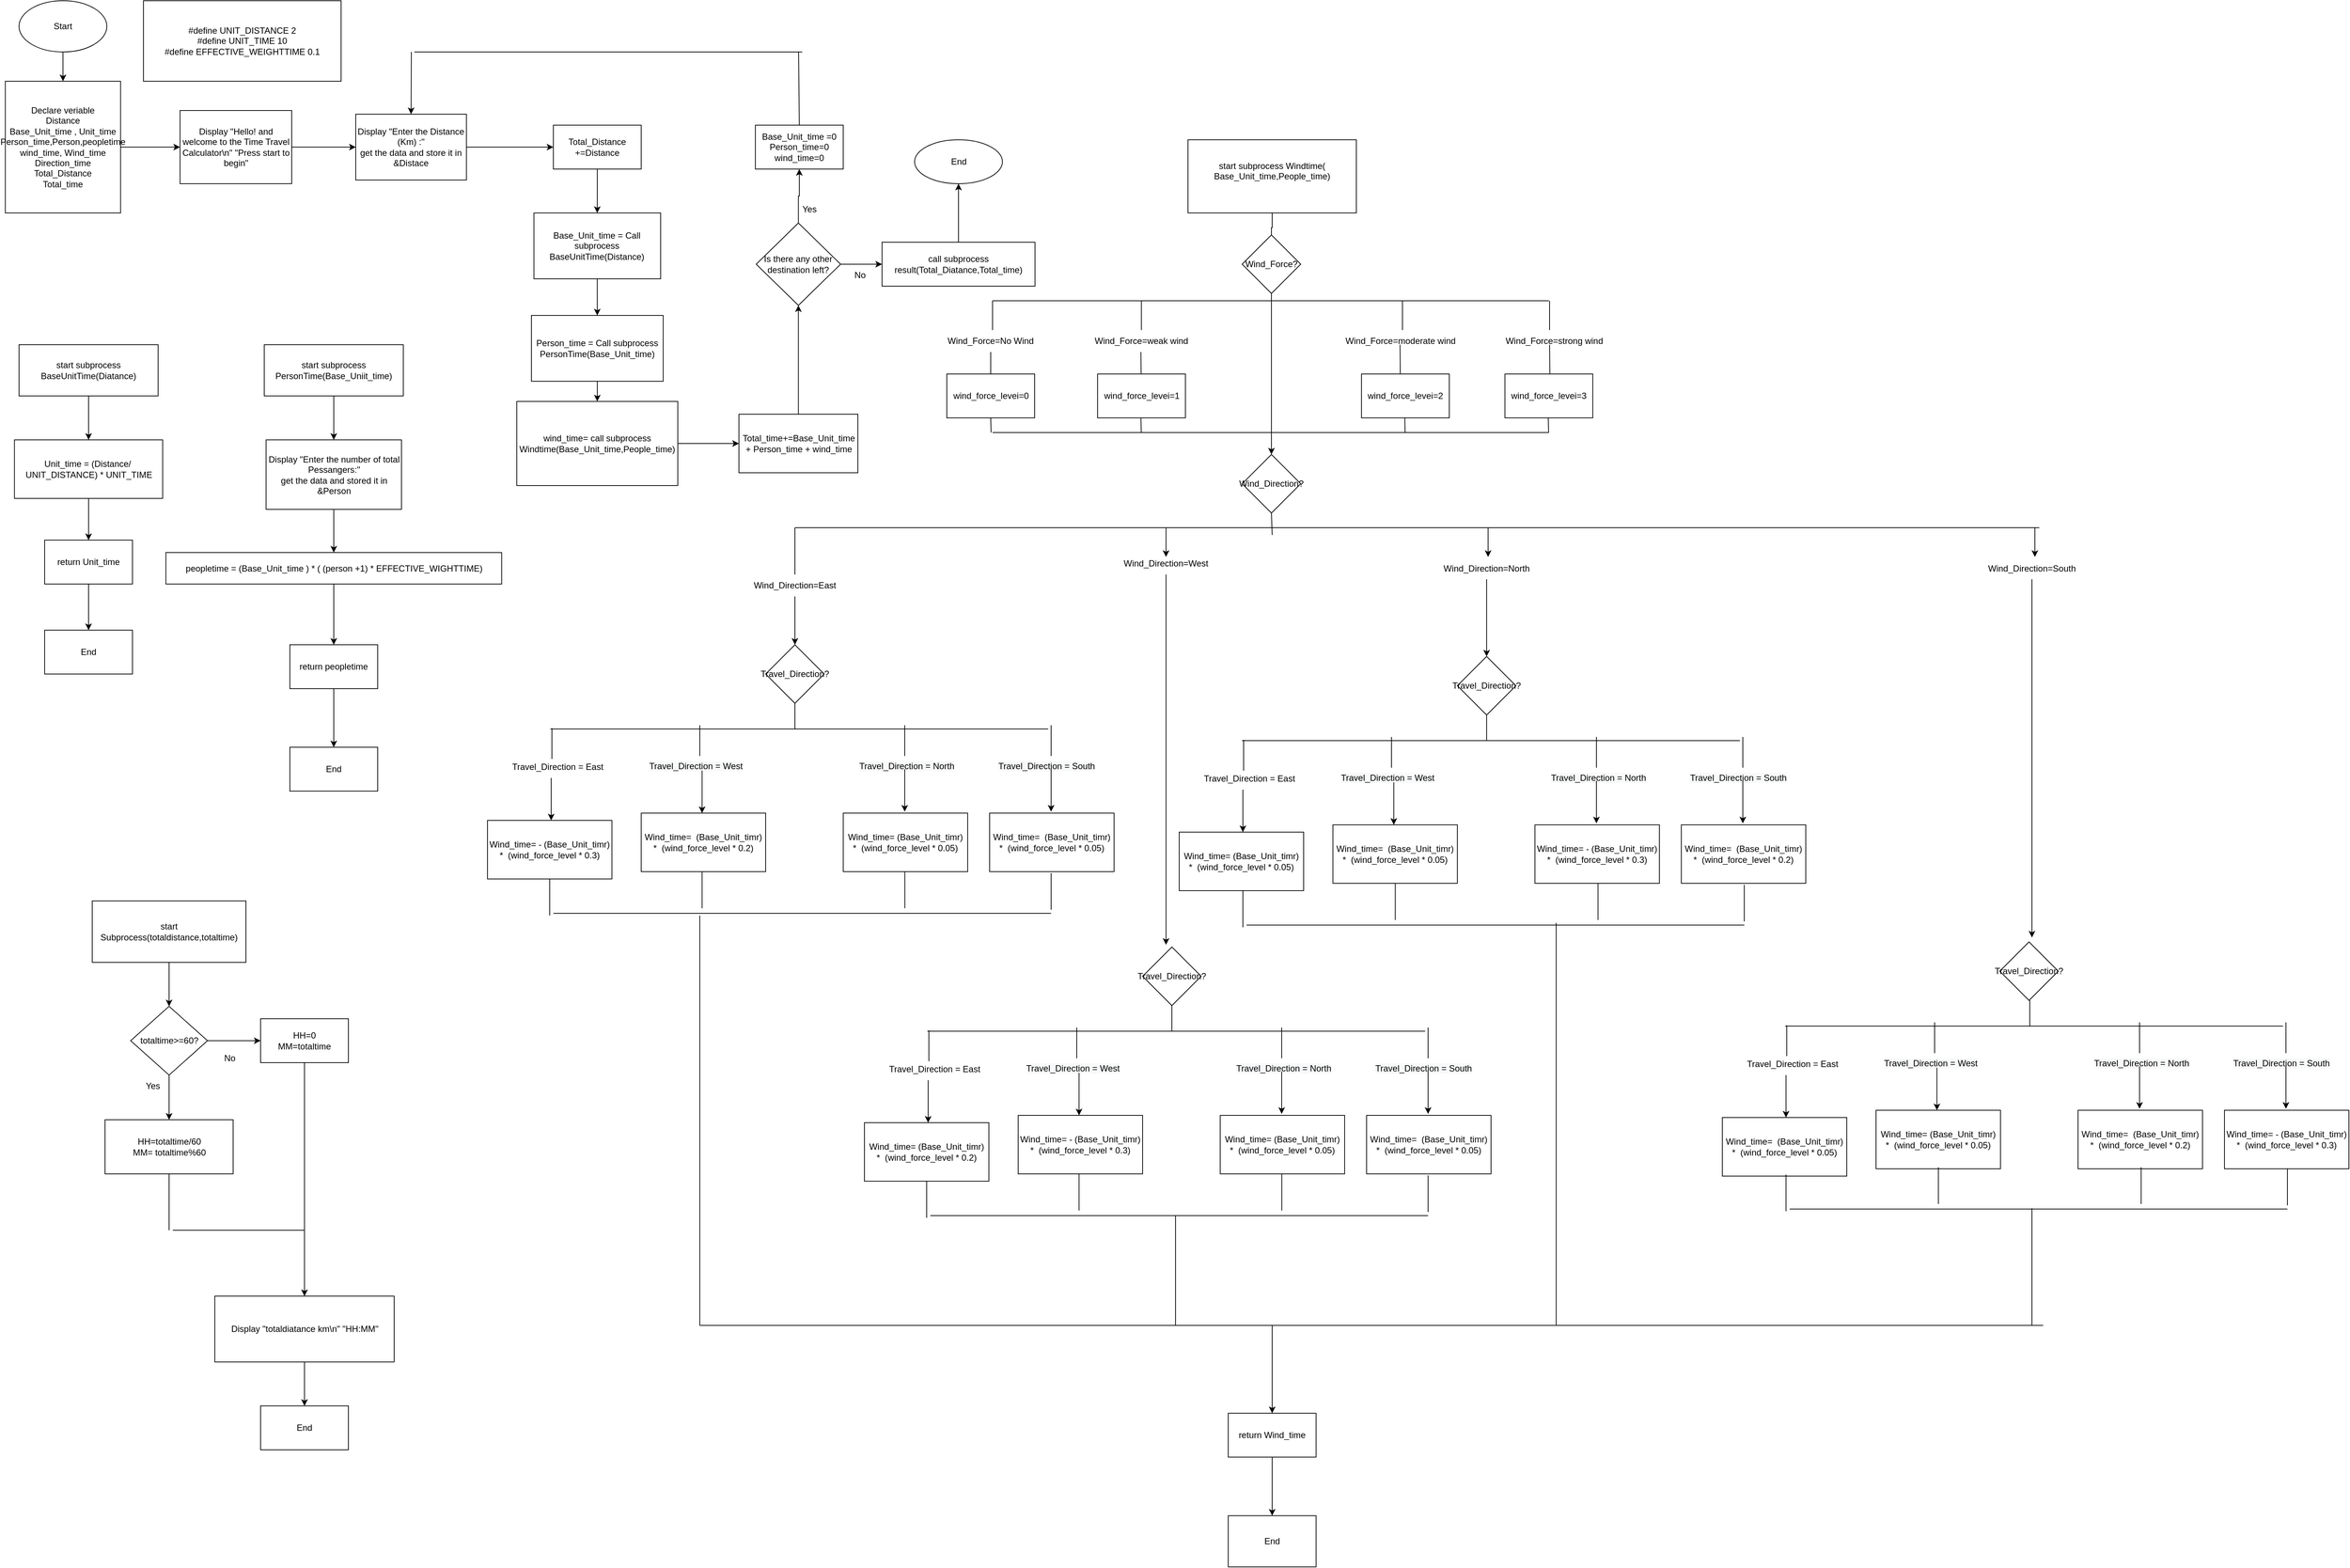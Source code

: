 <mxfile version="15.7.1" type="device"><diagram id="C5RBs43oDa-KdzZeNtuy" name="Page-1"><mxGraphModel dx="1730" dy="952" grid="1" gridSize="10" guides="1" tooltips="1" connect="1" arrows="1" fold="1" page="1" pageScale="1" pageWidth="3300" pageHeight="2339" math="0" shadow="0"><root><mxCell id="WIyWlLk6GJQsqaUBKTNV-0"/><mxCell id="WIyWlLk6GJQsqaUBKTNV-1" parent="WIyWlLk6GJQsqaUBKTNV-0"/><mxCell id="1ZfS0EjPQ8oel9pex0g9-2" value="" style="edgeStyle=orthogonalEdgeStyle;rounded=0;orthogonalLoop=1;jettySize=auto;html=1;" edge="1" parent="WIyWlLk6GJQsqaUBKTNV-1" source="1ZfS0EjPQ8oel9pex0g9-0" target="1ZfS0EjPQ8oel9pex0g9-1"><mxGeometry relative="1" as="geometry"/></mxCell><mxCell id="1ZfS0EjPQ8oel9pex0g9-0" value="Start" style="ellipse;whiteSpace=wrap;html=1;" vertex="1" parent="WIyWlLk6GJQsqaUBKTNV-1"><mxGeometry x="70" y="30" width="120" height="70" as="geometry"/></mxCell><mxCell id="1ZfS0EjPQ8oel9pex0g9-4" value="" style="edgeStyle=orthogonalEdgeStyle;rounded=0;orthogonalLoop=1;jettySize=auto;html=1;" edge="1" parent="WIyWlLk6GJQsqaUBKTNV-1" source="1ZfS0EjPQ8oel9pex0g9-1" target="1ZfS0EjPQ8oel9pex0g9-3"><mxGeometry relative="1" as="geometry"/></mxCell><mxCell id="1ZfS0EjPQ8oel9pex0g9-1" value="Declare veriable&lt;br&gt;Distance&lt;br&gt;Base_Unit_time , Unit_time&lt;br&gt;Person_time,Person,peopletime&lt;br&gt;wind_time, Wind_time&lt;br&gt;Direction_time&lt;br&gt;Total_Distance&lt;br&gt;Total_time" style="whiteSpace=wrap;html=1;" vertex="1" parent="WIyWlLk6GJQsqaUBKTNV-1"><mxGeometry x="51.25" y="140" width="157.5" height="180" as="geometry"/></mxCell><mxCell id="1ZfS0EjPQ8oel9pex0g9-6" value="" style="edgeStyle=orthogonalEdgeStyle;rounded=0;orthogonalLoop=1;jettySize=auto;html=1;" edge="1" parent="WIyWlLk6GJQsqaUBKTNV-1" source="1ZfS0EjPQ8oel9pex0g9-3" target="1ZfS0EjPQ8oel9pex0g9-5"><mxGeometry relative="1" as="geometry"/></mxCell><mxCell id="1ZfS0EjPQ8oel9pex0g9-3" value="Display &quot;Hello! and welcome to the Time Travel Calculator\n&quot; &quot;Press start to begin&quot;" style="whiteSpace=wrap;html=1;" vertex="1" parent="WIyWlLk6GJQsqaUBKTNV-1"><mxGeometry x="290" y="180" width="152.5" height="100" as="geometry"/></mxCell><mxCell id="1ZfS0EjPQ8oel9pex0g9-230" value="" style="edgeStyle=orthogonalEdgeStyle;rounded=0;orthogonalLoop=1;jettySize=auto;html=1;" edge="1" parent="WIyWlLk6GJQsqaUBKTNV-1" source="1ZfS0EjPQ8oel9pex0g9-5" target="1ZfS0EjPQ8oel9pex0g9-229"><mxGeometry relative="1" as="geometry"/></mxCell><mxCell id="1ZfS0EjPQ8oel9pex0g9-5" value="Display &quot;Enter the Distance (Km) :&quot;&lt;br&gt;get the data and store it in &amp;amp;Distace" style="whiteSpace=wrap;html=1;" vertex="1" parent="WIyWlLk6GJQsqaUBKTNV-1"><mxGeometry x="530" y="185" width="151.25" height="90" as="geometry"/></mxCell><mxCell id="1ZfS0EjPQ8oel9pex0g9-18" value="" style="edgeStyle=orthogonalEdgeStyle;rounded=0;orthogonalLoop=1;jettySize=auto;html=1;" edge="1" parent="WIyWlLk6GJQsqaUBKTNV-1" source="1ZfS0EjPQ8oel9pex0g9-7" target="1ZfS0EjPQ8oel9pex0g9-17"><mxGeometry relative="1" as="geometry"/></mxCell><mxCell id="1ZfS0EjPQ8oel9pex0g9-7" value="Base_Unit_time = Call subprocess BaseUnitTime(Distance)" style="whiteSpace=wrap;html=1;" vertex="1" parent="WIyWlLk6GJQsqaUBKTNV-1"><mxGeometry x="773.44" y="320" width="173.13" height="90" as="geometry"/></mxCell><mxCell id="1ZfS0EjPQ8oel9pex0g9-11" value="" style="edgeStyle=orthogonalEdgeStyle;rounded=0;orthogonalLoop=1;jettySize=auto;html=1;" edge="1" parent="WIyWlLk6GJQsqaUBKTNV-1" source="1ZfS0EjPQ8oel9pex0g9-9" target="1ZfS0EjPQ8oel9pex0g9-10"><mxGeometry relative="1" as="geometry"/></mxCell><mxCell id="1ZfS0EjPQ8oel9pex0g9-9" value="start subprocess BaseUnitTime(Diatance)" style="rounded=0;whiteSpace=wrap;html=1;" vertex="1" parent="WIyWlLk6GJQsqaUBKTNV-1"><mxGeometry x="70" y="500" width="190" height="70" as="geometry"/></mxCell><mxCell id="1ZfS0EjPQ8oel9pex0g9-14" value="" style="edgeStyle=orthogonalEdgeStyle;rounded=0;orthogonalLoop=1;jettySize=auto;html=1;" edge="1" parent="WIyWlLk6GJQsqaUBKTNV-1" source="1ZfS0EjPQ8oel9pex0g9-10" target="1ZfS0EjPQ8oel9pex0g9-13"><mxGeometry relative="1" as="geometry"/></mxCell><mxCell id="1ZfS0EjPQ8oel9pex0g9-10" value="Unit_time = (Distance/&amp;nbsp; UNIT_DISTANCE) * UNIT_TIME" style="whiteSpace=wrap;html=1;rounded=0;" vertex="1" parent="WIyWlLk6GJQsqaUBKTNV-1"><mxGeometry x="63.75" y="630" width="202.5" height="80" as="geometry"/></mxCell><mxCell id="1ZfS0EjPQ8oel9pex0g9-12" value="#define UNIT_DISTANCE 2&lt;br&gt;#define UNIT_TIME 10&lt;br&gt;#define EFFECTIVE_WEIGHTTIME 0.1" style="rounded=0;whiteSpace=wrap;html=1;" vertex="1" parent="WIyWlLk6GJQsqaUBKTNV-1"><mxGeometry x="240" y="30" width="270" height="110" as="geometry"/></mxCell><mxCell id="1ZfS0EjPQ8oel9pex0g9-16" value="" style="edgeStyle=orthogonalEdgeStyle;rounded=0;orthogonalLoop=1;jettySize=auto;html=1;" edge="1" parent="WIyWlLk6GJQsqaUBKTNV-1" source="1ZfS0EjPQ8oel9pex0g9-13" target="1ZfS0EjPQ8oel9pex0g9-15"><mxGeometry relative="1" as="geometry"/></mxCell><mxCell id="1ZfS0EjPQ8oel9pex0g9-13" value="return Unit_time" style="whiteSpace=wrap;html=1;rounded=0;" vertex="1" parent="WIyWlLk6GJQsqaUBKTNV-1"><mxGeometry x="105" y="767" width="120" height="60" as="geometry"/></mxCell><mxCell id="1ZfS0EjPQ8oel9pex0g9-15" value="End" style="whiteSpace=wrap;html=1;rounded=0;" vertex="1" parent="WIyWlLk6GJQsqaUBKTNV-1"><mxGeometry x="105" y="890" width="120" height="60" as="geometry"/></mxCell><mxCell id="1ZfS0EjPQ8oel9pex0g9-30" value="" style="edgeStyle=orthogonalEdgeStyle;rounded=0;orthogonalLoop=1;jettySize=auto;html=1;" edge="1" parent="WIyWlLk6GJQsqaUBKTNV-1" source="1ZfS0EjPQ8oel9pex0g9-17" target="1ZfS0EjPQ8oel9pex0g9-29"><mxGeometry relative="1" as="geometry"/></mxCell><mxCell id="1ZfS0EjPQ8oel9pex0g9-17" value="Person_time = Call subprocess PersonTime(Base_Unit_time)" style="whiteSpace=wrap;html=1;" vertex="1" parent="WIyWlLk6GJQsqaUBKTNV-1"><mxGeometry x="770.01" y="460" width="180" height="90" as="geometry"/></mxCell><mxCell id="1ZfS0EjPQ8oel9pex0g9-21" value="" style="edgeStyle=orthogonalEdgeStyle;rounded=0;orthogonalLoop=1;jettySize=auto;html=1;" edge="1" parent="WIyWlLk6GJQsqaUBKTNV-1" source="1ZfS0EjPQ8oel9pex0g9-19" target="1ZfS0EjPQ8oel9pex0g9-20"><mxGeometry relative="1" as="geometry"/></mxCell><mxCell id="1ZfS0EjPQ8oel9pex0g9-19" value="start subprocess PersonTime(Base_Uniit_time)" style="rounded=0;whiteSpace=wrap;html=1;" vertex="1" parent="WIyWlLk6GJQsqaUBKTNV-1"><mxGeometry x="405" y="500" width="190" height="70" as="geometry"/></mxCell><mxCell id="1ZfS0EjPQ8oel9pex0g9-23" value="" style="edgeStyle=orthogonalEdgeStyle;rounded=0;orthogonalLoop=1;jettySize=auto;html=1;" edge="1" parent="WIyWlLk6GJQsqaUBKTNV-1" source="1ZfS0EjPQ8oel9pex0g9-20" target="1ZfS0EjPQ8oel9pex0g9-22"><mxGeometry relative="1" as="geometry"/></mxCell><mxCell id="1ZfS0EjPQ8oel9pex0g9-20" value="Display &quot;Enter the number of total Pessangers:&quot;&lt;br&gt;get the data and stored it in &amp;amp;Person" style="whiteSpace=wrap;html=1;rounded=0;" vertex="1" parent="WIyWlLk6GJQsqaUBKTNV-1"><mxGeometry x="407.5" y="630" width="185" height="95" as="geometry"/></mxCell><mxCell id="1ZfS0EjPQ8oel9pex0g9-25" value="" style="edgeStyle=orthogonalEdgeStyle;rounded=0;orthogonalLoop=1;jettySize=auto;html=1;" edge="1" parent="WIyWlLk6GJQsqaUBKTNV-1" source="1ZfS0EjPQ8oel9pex0g9-22" target="1ZfS0EjPQ8oel9pex0g9-24"><mxGeometry relative="1" as="geometry"/></mxCell><mxCell id="1ZfS0EjPQ8oel9pex0g9-22" value="peopletime = (Base_Unit_time ) * ( (person +1) * EFFECTIVE_WIGHTTIME)" style="whiteSpace=wrap;html=1;rounded=0;" vertex="1" parent="WIyWlLk6GJQsqaUBKTNV-1"><mxGeometry x="270.63" y="784" width="458.75" height="43" as="geometry"/></mxCell><mxCell id="1ZfS0EjPQ8oel9pex0g9-27" value="" style="edgeStyle=orthogonalEdgeStyle;rounded=0;orthogonalLoop=1;jettySize=auto;html=1;" edge="1" parent="WIyWlLk6GJQsqaUBKTNV-1" source="1ZfS0EjPQ8oel9pex0g9-24" target="1ZfS0EjPQ8oel9pex0g9-26"><mxGeometry relative="1" as="geometry"/></mxCell><mxCell id="1ZfS0EjPQ8oel9pex0g9-24" value="return peopletime" style="whiteSpace=wrap;html=1;rounded=0;" vertex="1" parent="WIyWlLk6GJQsqaUBKTNV-1"><mxGeometry x="440" y="910" width="120" height="60" as="geometry"/></mxCell><mxCell id="1ZfS0EjPQ8oel9pex0g9-26" value="End" style="whiteSpace=wrap;html=1;rounded=0;" vertex="1" parent="WIyWlLk6GJQsqaUBKTNV-1"><mxGeometry x="440" y="1050" width="120" height="60" as="geometry"/></mxCell><mxCell id="1ZfS0EjPQ8oel9pex0g9-58" value="" style="edgeStyle=orthogonalEdgeStyle;rounded=0;orthogonalLoop=1;jettySize=auto;html=1;startArrow=none;entryX=0.5;entryY=0;entryDx=0;entryDy=0;" edge="1" parent="WIyWlLk6GJQsqaUBKTNV-1" source="1ZfS0EjPQ8oel9pex0g9-154" target="1ZfS0EjPQ8oel9pex0g9-57"><mxGeometry relative="1" as="geometry"><mxPoint x="1782" y="620" as="targetPoint"/></mxGeometry></mxCell><mxCell id="1ZfS0EjPQ8oel9pex0g9-28" value="start subprocess Windtime(&lt;br&gt;Base_Unit_time,People_time)&lt;br&gt;&amp;nbsp;" style="rounded=0;whiteSpace=wrap;html=1;" vertex="1" parent="WIyWlLk6GJQsqaUBKTNV-1"><mxGeometry x="1667" y="220" width="230" height="100" as="geometry"/></mxCell><mxCell id="1ZfS0EjPQ8oel9pex0g9-211" value="" style="edgeStyle=orthogonalEdgeStyle;rounded=0;orthogonalLoop=1;jettySize=auto;html=1;" edge="1" parent="WIyWlLk6GJQsqaUBKTNV-1" source="1ZfS0EjPQ8oel9pex0g9-29" target="1ZfS0EjPQ8oel9pex0g9-210"><mxGeometry relative="1" as="geometry"/></mxCell><mxCell id="1ZfS0EjPQ8oel9pex0g9-29" value="wind_time= call subprocess Windtime(Base_Unit_time,People_time)" style="whiteSpace=wrap;html=1;" vertex="1" parent="WIyWlLk6GJQsqaUBKTNV-1"><mxGeometry x="750.01" y="577.5" width="220" height="115" as="geometry"/></mxCell><mxCell id="1ZfS0EjPQ8oel9pex0g9-46" value="Travel_Direction?" style="rhombus;whiteSpace=wrap;html=1;rounded=0;" vertex="1" parent="WIyWlLk6GJQsqaUBKTNV-1"><mxGeometry x="1090" y="910" width="80" height="80" as="geometry"/></mxCell><mxCell id="1ZfS0EjPQ8oel9pex0g9-47" value="" style="endArrow=none;html=1;rounded=0;entryX=0.5;entryY=1;entryDx=0;entryDy=0;" edge="1" parent="WIyWlLk6GJQsqaUBKTNV-1" target="1ZfS0EjPQ8oel9pex0g9-46"><mxGeometry width="50" height="50" relative="1" as="geometry"><mxPoint x="1130" y="1025" as="sourcePoint"/><mxPoint x="1111" y="990.0" as="targetPoint"/></mxGeometry></mxCell><mxCell id="1ZfS0EjPQ8oel9pex0g9-48" value="" style="endArrow=none;html=1;rounded=0;" edge="1" parent="WIyWlLk6GJQsqaUBKTNV-1"><mxGeometry width="50" height="50" relative="1" as="geometry"><mxPoint x="796" y="1025" as="sourcePoint"/><mxPoint x="1476" y="1025" as="targetPoint"/></mxGeometry></mxCell><mxCell id="1ZfS0EjPQ8oel9pex0g9-78" value="" style="edgeStyle=orthogonalEdgeStyle;rounded=0;orthogonalLoop=1;jettySize=auto;html=1;" edge="1" parent="WIyWlLk6GJQsqaUBKTNV-1"><mxGeometry relative="1" as="geometry"><mxPoint x="797" y="1092.0" as="sourcePoint"/><mxPoint x="797" y="1150" as="targetPoint"/></mxGeometry></mxCell><mxCell id="1ZfS0EjPQ8oel9pex0g9-53" value="Travel_Direction = East" style="text;html=1;strokeColor=none;fillColor=none;align=center;verticalAlign=middle;whiteSpace=wrap;rounded=0;" vertex="1" parent="WIyWlLk6GJQsqaUBKTNV-1"><mxGeometry x="736" y="1062" width="140" height="30" as="geometry"/></mxCell><mxCell id="1ZfS0EjPQ8oel9pex0g9-54" value="&lt;span style=&quot;color: rgb(0 , 0 , 0) ; font-family: &amp;#34;helvetica&amp;#34; ; font-size: 12px ; font-style: normal ; font-weight: 400 ; letter-spacing: normal ; text-align: center ; text-indent: 0px ; text-transform: none ; word-spacing: 0px ; background-color: rgb(248 , 249 , 250) ; display: inline ; float: none&quot;&gt;Travel_Direction = West&lt;/span&gt;" style="text;whiteSpace=wrap;html=1;" vertex="1" parent="WIyWlLk6GJQsqaUBKTNV-1"><mxGeometry x="929" y="1062" width="150" height="30" as="geometry"/></mxCell><mxCell id="1ZfS0EjPQ8oel9pex0g9-55" value="&lt;span style=&quot;color: rgb(0 , 0 , 0) ; font-family: &amp;#34;helvetica&amp;#34; ; font-size: 12px ; font-style: normal ; font-weight: 400 ; letter-spacing: normal ; text-align: center ; text-indent: 0px ; text-transform: none ; word-spacing: 0px ; background-color: rgb(248 , 249 , 250) ; display: inline ; float: none&quot;&gt;Travel_Direction = North&lt;/span&gt;" style="text;whiteSpace=wrap;html=1;" vertex="1" parent="WIyWlLk6GJQsqaUBKTNV-1"><mxGeometry x="1216" y="1062" width="150" height="30" as="geometry"/></mxCell><mxCell id="1ZfS0EjPQ8oel9pex0g9-56" value="&lt;span style=&quot;color: rgb(0 , 0 , 0) ; font-family: &amp;#34;helvetica&amp;#34; ; font-size: 12px ; font-style: normal ; font-weight: 400 ; letter-spacing: normal ; text-align: center ; text-indent: 0px ; text-transform: none ; word-spacing: 0px ; background-color: rgb(248 , 249 , 250) ; display: inline ; float: none&quot;&gt;Travel_Direction = South&lt;/span&gt;" style="text;whiteSpace=wrap;html=1;" vertex="1" parent="WIyWlLk6GJQsqaUBKTNV-1"><mxGeometry x="1406" y="1062" width="150" height="30" as="geometry"/></mxCell><mxCell id="1ZfS0EjPQ8oel9pex0g9-57" value="Wind_Direction?" style="rhombus;whiteSpace=wrap;html=1;rounded=0;" vertex="1" parent="WIyWlLk6GJQsqaUBKTNV-1"><mxGeometry x="1741" y="650" width="80" height="80" as="geometry"/></mxCell><mxCell id="1ZfS0EjPQ8oel9pex0g9-59" value="" style="endArrow=none;html=1;rounded=0;entryX=0.5;entryY=1;entryDx=0;entryDy=0;" edge="1" parent="WIyWlLk6GJQsqaUBKTNV-1" target="1ZfS0EjPQ8oel9pex0g9-57"><mxGeometry width="50" height="50" relative="1" as="geometry"><mxPoint x="1782" y="760" as="sourcePoint"/><mxPoint x="1781.17" y="730" as="targetPoint"/></mxGeometry></mxCell><mxCell id="1ZfS0EjPQ8oel9pex0g9-60" value="" style="endArrow=none;html=1;rounded=0;" edge="1" parent="WIyWlLk6GJQsqaUBKTNV-1"><mxGeometry width="50" height="50" relative="1" as="geometry"><mxPoint x="1130" y="750" as="sourcePoint"/><mxPoint x="2830" y="750" as="targetPoint"/></mxGeometry></mxCell><mxCell id="1ZfS0EjPQ8oel9pex0g9-62" value="" style="endArrow=classic;html=1;rounded=0;" edge="1" parent="WIyWlLk6GJQsqaUBKTNV-1"><mxGeometry width="50" height="50" relative="1" as="geometry"><mxPoint x="1637" y="750" as="sourcePoint"/><mxPoint x="1637" y="790" as="targetPoint"/></mxGeometry></mxCell><mxCell id="1ZfS0EjPQ8oel9pex0g9-63" value="" style="endArrow=classic;html=1;rounded=0;" edge="1" parent="WIyWlLk6GJQsqaUBKTNV-1"><mxGeometry width="50" height="50" relative="1" as="geometry"><mxPoint x="2077" y="750" as="sourcePoint"/><mxPoint x="2077" y="790" as="targetPoint"/></mxGeometry></mxCell><mxCell id="1ZfS0EjPQ8oel9pex0g9-64" value="" style="endArrow=classic;html=1;rounded=0;" edge="1" parent="WIyWlLk6GJQsqaUBKTNV-1"><mxGeometry width="50" height="50" relative="1" as="geometry"><mxPoint x="2824" y="750" as="sourcePoint"/><mxPoint x="2824" y="790" as="targetPoint"/></mxGeometry></mxCell><mxCell id="1ZfS0EjPQ8oel9pex0g9-65" value="Wind_Direction=East" style="text;html=1;strokeColor=none;fillColor=none;align=center;verticalAlign=middle;whiteSpace=wrap;rounded=0;" vertex="1" parent="WIyWlLk6GJQsqaUBKTNV-1"><mxGeometry x="1100" y="814" width="60" height="30" as="geometry"/></mxCell><mxCell id="1ZfS0EjPQ8oel9pex0g9-66" value="Wind_Direction=West" style="text;html=1;strokeColor=none;fillColor=none;align=center;verticalAlign=middle;whiteSpace=wrap;rounded=0;" vertex="1" parent="WIyWlLk6GJQsqaUBKTNV-1"><mxGeometry x="1607" y="784" width="60" height="30" as="geometry"/></mxCell><mxCell id="1ZfS0EjPQ8oel9pex0g9-67" value="Wind_Direction=North" style="text;html=1;strokeColor=none;fillColor=none;align=center;verticalAlign=middle;whiteSpace=wrap;rounded=0;" vertex="1" parent="WIyWlLk6GJQsqaUBKTNV-1"><mxGeometry x="2045" y="790.5" width="60" height="30" as="geometry"/></mxCell><mxCell id="1ZfS0EjPQ8oel9pex0g9-68" value="Wind_Direction=South" style="text;html=1;strokeColor=none;fillColor=none;align=center;verticalAlign=middle;whiteSpace=wrap;rounded=0;" vertex="1" parent="WIyWlLk6GJQsqaUBKTNV-1"><mxGeometry x="2790" y="790.5" width="60" height="30" as="geometry"/></mxCell><mxCell id="1ZfS0EjPQ8oel9pex0g9-75" value="" style="endArrow=none;html=1;rounded=0;entryX=0.5;entryY=0;entryDx=0;entryDy=0;" edge="1" parent="WIyWlLk6GJQsqaUBKTNV-1" target="1ZfS0EjPQ8oel9pex0g9-65"><mxGeometry width="50" height="50" relative="1" as="geometry"><mxPoint x="1130" y="750" as="sourcePoint"/><mxPoint x="1500" y="860" as="targetPoint"/></mxGeometry></mxCell><mxCell id="1ZfS0EjPQ8oel9pex0g9-76" value="" style="endArrow=classic;html=1;rounded=0;exitX=0.5;exitY=1;exitDx=0;exitDy=0;entryX=0.5;entryY=0;entryDx=0;entryDy=0;" edge="1" parent="WIyWlLk6GJQsqaUBKTNV-1" source="1ZfS0EjPQ8oel9pex0g9-65" target="1ZfS0EjPQ8oel9pex0g9-46"><mxGeometry width="50" height="50" relative="1" as="geometry"><mxPoint x="1450" y="910" as="sourcePoint"/><mxPoint x="1500" y="860" as="targetPoint"/></mxGeometry></mxCell><mxCell id="1ZfS0EjPQ8oel9pex0g9-77" value="Wind_time= - (Base_Unit_timr) *&amp;nbsp; (wind_force_level * 0.3)" style="whiteSpace=wrap;html=1;" vertex="1" parent="WIyWlLk6GJQsqaUBKTNV-1"><mxGeometry x="710" y="1150" width="170" height="80" as="geometry"/></mxCell><mxCell id="1ZfS0EjPQ8oel9pex0g9-83" value="" style="endArrow=classic;html=1;rounded=0;exitX=0.5;exitY=1;exitDx=0;exitDy=0;" edge="1" parent="WIyWlLk6GJQsqaUBKTNV-1"><mxGeometry width="50" height="50" relative="1" as="geometry"><mxPoint x="1003.17" y="1082.0" as="sourcePoint"/><mxPoint x="1003.17" y="1140" as="targetPoint"/></mxGeometry></mxCell><mxCell id="1ZfS0EjPQ8oel9pex0g9-84" value="" style="endArrow=classic;html=1;rounded=0;exitX=0.5;exitY=1;exitDx=0;exitDy=0;" edge="1" parent="WIyWlLk6GJQsqaUBKTNV-1"><mxGeometry width="50" height="50" relative="1" as="geometry"><mxPoint x="1280" y="1080.0" as="sourcePoint"/><mxPoint x="1280" y="1138" as="targetPoint"/></mxGeometry></mxCell><mxCell id="1ZfS0EjPQ8oel9pex0g9-85" value="" style="endArrow=classic;html=1;rounded=0;exitX=0.5;exitY=1;exitDx=0;exitDy=0;" edge="1" parent="WIyWlLk6GJQsqaUBKTNV-1"><mxGeometry width="50" height="50" relative="1" as="geometry"><mxPoint x="1480" y="1080.0" as="sourcePoint"/><mxPoint x="1480" y="1138" as="targetPoint"/></mxGeometry></mxCell><mxCell id="1ZfS0EjPQ8oel9pex0g9-87" value="" style="endArrow=none;html=1;rounded=0;entryX=0.5;entryY=0;entryDx=0;entryDy=0;" edge="1" parent="WIyWlLk6GJQsqaUBKTNV-1"><mxGeometry width="50" height="50" relative="1" as="geometry"><mxPoint x="798" y="1024" as="sourcePoint"/><mxPoint x="798" y="1066.0" as="targetPoint"/></mxGeometry></mxCell><mxCell id="1ZfS0EjPQ8oel9pex0g9-88" value="" style="endArrow=none;html=1;rounded=0;entryX=0.5;entryY=0;entryDx=0;entryDy=0;" edge="1" parent="WIyWlLk6GJQsqaUBKTNV-1"><mxGeometry width="50" height="50" relative="1" as="geometry"><mxPoint x="1480" y="1020" as="sourcePoint"/><mxPoint x="1480" y="1062.0" as="targetPoint"/></mxGeometry></mxCell><mxCell id="1ZfS0EjPQ8oel9pex0g9-89" value="" style="endArrow=none;html=1;rounded=0;entryX=0.5;entryY=0;entryDx=0;entryDy=0;" edge="1" parent="WIyWlLk6GJQsqaUBKTNV-1"><mxGeometry width="50" height="50" relative="1" as="geometry"><mxPoint x="1280" y="1020" as="sourcePoint"/><mxPoint x="1280" y="1062.0" as="targetPoint"/></mxGeometry></mxCell><mxCell id="1ZfS0EjPQ8oel9pex0g9-90" value="" style="endArrow=none;html=1;rounded=0;entryX=0.5;entryY=0;entryDx=0;entryDy=0;" edge="1" parent="WIyWlLk6GJQsqaUBKTNV-1"><mxGeometry width="50" height="50" relative="1" as="geometry"><mxPoint x="1000" y="1020" as="sourcePoint"/><mxPoint x="1000" y="1062.0" as="targetPoint"/></mxGeometry></mxCell><mxCell id="1ZfS0EjPQ8oel9pex0g9-91" value="Wind_time=&amp;nbsp; (Base_Unit_timr) *&amp;nbsp; (wind_force_level * 0.2)" style="whiteSpace=wrap;html=1;" vertex="1" parent="WIyWlLk6GJQsqaUBKTNV-1"><mxGeometry x="920" y="1140" width="170" height="80" as="geometry"/></mxCell><mxCell id="1ZfS0EjPQ8oel9pex0g9-92" value="Wind_time= (Base_Unit_timr) *&amp;nbsp; (wind_force_level * 0.05)" style="whiteSpace=wrap;html=1;" vertex="1" parent="WIyWlLk6GJQsqaUBKTNV-1"><mxGeometry x="1196" y="1140" width="170" height="80" as="geometry"/></mxCell><mxCell id="1ZfS0EjPQ8oel9pex0g9-93" value="Wind_time=&amp;nbsp; (Base_Unit_timr) *&amp;nbsp; (wind_force_level * 0.05)" style="whiteSpace=wrap;html=1;" vertex="1" parent="WIyWlLk6GJQsqaUBKTNV-1"><mxGeometry x="1396" y="1140" width="170" height="80" as="geometry"/></mxCell><mxCell id="1ZfS0EjPQ8oel9pex0g9-94" value="Travel_Direction?" style="rhombus;whiteSpace=wrap;html=1;rounded=0;" vertex="1" parent="WIyWlLk6GJQsqaUBKTNV-1"><mxGeometry x="1605" y="1323" width="80" height="80" as="geometry"/></mxCell><mxCell id="1ZfS0EjPQ8oel9pex0g9-95" value="" style="endArrow=none;html=1;rounded=0;entryX=0.5;entryY=1;entryDx=0;entryDy=0;" edge="1" parent="WIyWlLk6GJQsqaUBKTNV-1" target="1ZfS0EjPQ8oel9pex0g9-94"><mxGeometry width="50" height="50" relative="1" as="geometry"><mxPoint x="1645" y="1438.0" as="sourcePoint"/><mxPoint x="1626" y="1403.0" as="targetPoint"/></mxGeometry></mxCell><mxCell id="1ZfS0EjPQ8oel9pex0g9-96" value="" style="endArrow=none;html=1;rounded=0;" edge="1" parent="WIyWlLk6GJQsqaUBKTNV-1"><mxGeometry width="50" height="50" relative="1" as="geometry"><mxPoint x="1311" y="1438.0" as="sourcePoint"/><mxPoint x="1991" y="1438.0" as="targetPoint"/></mxGeometry></mxCell><mxCell id="1ZfS0EjPQ8oel9pex0g9-97" value="" style="edgeStyle=orthogonalEdgeStyle;rounded=0;orthogonalLoop=1;jettySize=auto;html=1;" edge="1" parent="WIyWlLk6GJQsqaUBKTNV-1"><mxGeometry relative="1" as="geometry"><mxPoint x="1312" y="1505.0" as="sourcePoint"/><mxPoint x="1312" y="1563" as="targetPoint"/></mxGeometry></mxCell><mxCell id="1ZfS0EjPQ8oel9pex0g9-98" value="Travel_Direction = East" style="text;html=1;strokeColor=none;fillColor=none;align=center;verticalAlign=middle;whiteSpace=wrap;rounded=0;" vertex="1" parent="WIyWlLk6GJQsqaUBKTNV-1"><mxGeometry x="1251" y="1475" width="140" height="30" as="geometry"/></mxCell><mxCell id="1ZfS0EjPQ8oel9pex0g9-99" value="&lt;span style=&quot;color: rgb(0 , 0 , 0) ; font-family: &amp;#34;helvetica&amp;#34; ; font-size: 12px ; font-style: normal ; font-weight: 400 ; letter-spacing: normal ; text-align: center ; text-indent: 0px ; text-transform: none ; word-spacing: 0px ; background-color: rgb(248 , 249 , 250) ; display: inline ; float: none&quot;&gt;Travel_Direction = West&lt;/span&gt;" style="text;whiteSpace=wrap;html=1;" vertex="1" parent="WIyWlLk6GJQsqaUBKTNV-1"><mxGeometry x="1444" y="1475" width="150" height="30" as="geometry"/></mxCell><mxCell id="1ZfS0EjPQ8oel9pex0g9-100" value="&lt;span style=&quot;color: rgb(0 , 0 , 0) ; font-family: &amp;#34;helvetica&amp;#34; ; font-size: 12px ; font-style: normal ; font-weight: 400 ; letter-spacing: normal ; text-align: center ; text-indent: 0px ; text-transform: none ; word-spacing: 0px ; background-color: rgb(248 , 249 , 250) ; display: inline ; float: none&quot;&gt;Travel_Direction = North&lt;/span&gt;" style="text;whiteSpace=wrap;html=1;" vertex="1" parent="WIyWlLk6GJQsqaUBKTNV-1"><mxGeometry x="1731" y="1475" width="150" height="30" as="geometry"/></mxCell><mxCell id="1ZfS0EjPQ8oel9pex0g9-101" value="&lt;span style=&quot;color: rgb(0 , 0 , 0) ; font-family: &amp;#34;helvetica&amp;#34; ; font-size: 12px ; font-style: normal ; font-weight: 400 ; letter-spacing: normal ; text-align: center ; text-indent: 0px ; text-transform: none ; word-spacing: 0px ; background-color: rgb(248 , 249 , 250) ; display: inline ; float: none&quot;&gt;Travel_Direction = South&lt;/span&gt;" style="text;whiteSpace=wrap;html=1;" vertex="1" parent="WIyWlLk6GJQsqaUBKTNV-1"><mxGeometry x="1921" y="1475" width="150" height="30" as="geometry"/></mxCell><mxCell id="1ZfS0EjPQ8oel9pex0g9-102" value="Wind_time= (Base_Unit_timr) *&amp;nbsp; (wind_force_level * 0.2)" style="whiteSpace=wrap;html=1;" vertex="1" parent="WIyWlLk6GJQsqaUBKTNV-1"><mxGeometry x="1225" y="1563" width="170" height="80" as="geometry"/></mxCell><mxCell id="1ZfS0EjPQ8oel9pex0g9-103" value="" style="endArrow=classic;html=1;rounded=0;exitX=0.5;exitY=1;exitDx=0;exitDy=0;" edge="1" parent="WIyWlLk6GJQsqaUBKTNV-1"><mxGeometry width="50" height="50" relative="1" as="geometry"><mxPoint x="1518.17" y="1495.0" as="sourcePoint"/><mxPoint x="1518.17" y="1553" as="targetPoint"/></mxGeometry></mxCell><mxCell id="1ZfS0EjPQ8oel9pex0g9-104" value="" style="endArrow=classic;html=1;rounded=0;exitX=0.5;exitY=1;exitDx=0;exitDy=0;" edge="1" parent="WIyWlLk6GJQsqaUBKTNV-1"><mxGeometry width="50" height="50" relative="1" as="geometry"><mxPoint x="1795" y="1493.0" as="sourcePoint"/><mxPoint x="1795" y="1551" as="targetPoint"/></mxGeometry></mxCell><mxCell id="1ZfS0EjPQ8oel9pex0g9-105" value="" style="endArrow=classic;html=1;rounded=0;exitX=0.5;exitY=1;exitDx=0;exitDy=0;" edge="1" parent="WIyWlLk6GJQsqaUBKTNV-1"><mxGeometry width="50" height="50" relative="1" as="geometry"><mxPoint x="1995" y="1493.0" as="sourcePoint"/><mxPoint x="1995" y="1551" as="targetPoint"/></mxGeometry></mxCell><mxCell id="1ZfS0EjPQ8oel9pex0g9-106" value="" style="endArrow=none;html=1;rounded=0;entryX=0.5;entryY=0;entryDx=0;entryDy=0;" edge="1" parent="WIyWlLk6GJQsqaUBKTNV-1"><mxGeometry width="50" height="50" relative="1" as="geometry"><mxPoint x="1313" y="1437" as="sourcePoint"/><mxPoint x="1313" y="1479.0" as="targetPoint"/></mxGeometry></mxCell><mxCell id="1ZfS0EjPQ8oel9pex0g9-107" value="" style="endArrow=none;html=1;rounded=0;entryX=0.5;entryY=0;entryDx=0;entryDy=0;" edge="1" parent="WIyWlLk6GJQsqaUBKTNV-1"><mxGeometry width="50" height="50" relative="1" as="geometry"><mxPoint x="1995" y="1433.0" as="sourcePoint"/><mxPoint x="1995" y="1475.0" as="targetPoint"/></mxGeometry></mxCell><mxCell id="1ZfS0EjPQ8oel9pex0g9-108" value="" style="endArrow=none;html=1;rounded=0;entryX=0.5;entryY=0;entryDx=0;entryDy=0;" edge="1" parent="WIyWlLk6GJQsqaUBKTNV-1"><mxGeometry width="50" height="50" relative="1" as="geometry"><mxPoint x="1795" y="1433.0" as="sourcePoint"/><mxPoint x="1795" y="1475.0" as="targetPoint"/></mxGeometry></mxCell><mxCell id="1ZfS0EjPQ8oel9pex0g9-109" value="" style="endArrow=none;html=1;rounded=0;entryX=0.5;entryY=0;entryDx=0;entryDy=0;" edge="1" parent="WIyWlLk6GJQsqaUBKTNV-1"><mxGeometry width="50" height="50" relative="1" as="geometry"><mxPoint x="1515" y="1433.0" as="sourcePoint"/><mxPoint x="1515" y="1475.0" as="targetPoint"/></mxGeometry></mxCell><mxCell id="1ZfS0EjPQ8oel9pex0g9-110" value="Wind_time= - (Base_Unit_timr) *&amp;nbsp; (wind_force_level * 0.3)" style="whiteSpace=wrap;html=1;" vertex="1" parent="WIyWlLk6GJQsqaUBKTNV-1"><mxGeometry x="1435" y="1553" width="170" height="80" as="geometry"/></mxCell><mxCell id="1ZfS0EjPQ8oel9pex0g9-111" value="Wind_time= (Base_Unit_timr) *&amp;nbsp; (wind_force_level * 0.05)" style="whiteSpace=wrap;html=1;" vertex="1" parent="WIyWlLk6GJQsqaUBKTNV-1"><mxGeometry x="1711" y="1553" width="170" height="80" as="geometry"/></mxCell><mxCell id="1ZfS0EjPQ8oel9pex0g9-112" value="Wind_time=&amp;nbsp; (Base_Unit_timr) *&amp;nbsp; (wind_force_level * 0.05)" style="whiteSpace=wrap;html=1;" vertex="1" parent="WIyWlLk6GJQsqaUBKTNV-1"><mxGeometry x="1911" y="1553" width="170" height="80" as="geometry"/></mxCell><mxCell id="1ZfS0EjPQ8oel9pex0g9-113" value="" style="endArrow=classic;html=1;rounded=0;exitX=0.5;exitY=1;exitDx=0;exitDy=0;" edge="1" parent="WIyWlLk6GJQsqaUBKTNV-1" source="1ZfS0EjPQ8oel9pex0g9-66"><mxGeometry width="50" height="50" relative="1" as="geometry"><mxPoint x="1460" y="1040" as="sourcePoint"/><mxPoint x="1637" y="1320" as="targetPoint"/></mxGeometry></mxCell><mxCell id="1ZfS0EjPQ8oel9pex0g9-114" value="Travel_Direction?" style="rhombus;whiteSpace=wrap;html=1;rounded=0;" vertex="1" parent="WIyWlLk6GJQsqaUBKTNV-1"><mxGeometry x="2035" y="926" width="80" height="80" as="geometry"/></mxCell><mxCell id="1ZfS0EjPQ8oel9pex0g9-115" value="" style="endArrow=none;html=1;rounded=0;entryX=0.5;entryY=1;entryDx=0;entryDy=0;" edge="1" parent="WIyWlLk6GJQsqaUBKTNV-1" target="1ZfS0EjPQ8oel9pex0g9-114"><mxGeometry width="50" height="50" relative="1" as="geometry"><mxPoint x="2075" y="1041" as="sourcePoint"/><mxPoint x="2056" y="1006.0" as="targetPoint"/></mxGeometry></mxCell><mxCell id="1ZfS0EjPQ8oel9pex0g9-116" value="" style="endArrow=none;html=1;rounded=0;" edge="1" parent="WIyWlLk6GJQsqaUBKTNV-1"><mxGeometry width="50" height="50" relative="1" as="geometry"><mxPoint x="1741" y="1041" as="sourcePoint"/><mxPoint x="2421" y="1041" as="targetPoint"/></mxGeometry></mxCell><mxCell id="1ZfS0EjPQ8oel9pex0g9-117" value="" style="edgeStyle=orthogonalEdgeStyle;rounded=0;orthogonalLoop=1;jettySize=auto;html=1;" edge="1" parent="WIyWlLk6GJQsqaUBKTNV-1"><mxGeometry relative="1" as="geometry"><mxPoint x="1742" y="1108" as="sourcePoint"/><mxPoint x="1742" y="1166" as="targetPoint"/></mxGeometry></mxCell><mxCell id="1ZfS0EjPQ8oel9pex0g9-118" value="Travel_Direction = East" style="text;html=1;strokeColor=none;fillColor=none;align=center;verticalAlign=middle;whiteSpace=wrap;rounded=0;" vertex="1" parent="WIyWlLk6GJQsqaUBKTNV-1"><mxGeometry x="1681" y="1078" width="140" height="30" as="geometry"/></mxCell><mxCell id="1ZfS0EjPQ8oel9pex0g9-119" value="&lt;span style=&quot;color: rgb(0 , 0 , 0) ; font-family: &amp;#34;helvetica&amp;#34; ; font-size: 12px ; font-style: normal ; font-weight: 400 ; letter-spacing: normal ; text-align: center ; text-indent: 0px ; text-transform: none ; word-spacing: 0px ; background-color: rgb(248 , 249 , 250) ; display: inline ; float: none&quot;&gt;Travel_Direction = West&lt;/span&gt;" style="text;whiteSpace=wrap;html=1;" vertex="1" parent="WIyWlLk6GJQsqaUBKTNV-1"><mxGeometry x="1874" y="1078" width="150" height="30" as="geometry"/></mxCell><mxCell id="1ZfS0EjPQ8oel9pex0g9-120" value="&lt;span style=&quot;color: rgb(0 , 0 , 0) ; font-family: &amp;#34;helvetica&amp;#34; ; font-size: 12px ; font-style: normal ; font-weight: 400 ; letter-spacing: normal ; text-align: center ; text-indent: 0px ; text-transform: none ; word-spacing: 0px ; background-color: rgb(248 , 249 , 250) ; display: inline ; float: none&quot;&gt;Travel_Direction = North&lt;/span&gt;" style="text;whiteSpace=wrap;html=1;" vertex="1" parent="WIyWlLk6GJQsqaUBKTNV-1"><mxGeometry x="2161" y="1078" width="150" height="30" as="geometry"/></mxCell><mxCell id="1ZfS0EjPQ8oel9pex0g9-121" value="&lt;span style=&quot;color: rgb(0 , 0 , 0) ; font-family: &amp;#34;helvetica&amp;#34; ; font-size: 12px ; font-style: normal ; font-weight: 400 ; letter-spacing: normal ; text-align: center ; text-indent: 0px ; text-transform: none ; word-spacing: 0px ; background-color: rgb(248 , 249 , 250) ; display: inline ; float: none&quot;&gt;Travel_Direction = South&lt;/span&gt;" style="text;whiteSpace=wrap;html=1;" vertex="1" parent="WIyWlLk6GJQsqaUBKTNV-1"><mxGeometry x="2351" y="1078" width="150" height="30" as="geometry"/></mxCell><mxCell id="1ZfS0EjPQ8oel9pex0g9-122" value="Wind_time= (Base_Unit_timr) *&amp;nbsp; (wind_force_level * 0.05)" style="whiteSpace=wrap;html=1;" vertex="1" parent="WIyWlLk6GJQsqaUBKTNV-1"><mxGeometry x="1655" y="1166" width="170" height="80" as="geometry"/></mxCell><mxCell id="1ZfS0EjPQ8oel9pex0g9-123" value="" style="endArrow=classic;html=1;rounded=0;exitX=0.5;exitY=1;exitDx=0;exitDy=0;" edge="1" parent="WIyWlLk6GJQsqaUBKTNV-1"><mxGeometry width="50" height="50" relative="1" as="geometry"><mxPoint x="1948.17" y="1098" as="sourcePoint"/><mxPoint x="1948.17" y="1156" as="targetPoint"/></mxGeometry></mxCell><mxCell id="1ZfS0EjPQ8oel9pex0g9-124" value="" style="endArrow=classic;html=1;rounded=0;exitX=0.5;exitY=1;exitDx=0;exitDy=0;" edge="1" parent="WIyWlLk6GJQsqaUBKTNV-1"><mxGeometry width="50" height="50" relative="1" as="geometry"><mxPoint x="2225" y="1096" as="sourcePoint"/><mxPoint x="2225" y="1154" as="targetPoint"/></mxGeometry></mxCell><mxCell id="1ZfS0EjPQ8oel9pex0g9-125" value="" style="endArrow=classic;html=1;rounded=0;exitX=0.5;exitY=1;exitDx=0;exitDy=0;" edge="1" parent="WIyWlLk6GJQsqaUBKTNV-1"><mxGeometry width="50" height="50" relative="1" as="geometry"><mxPoint x="2425" y="1096" as="sourcePoint"/><mxPoint x="2425" y="1154" as="targetPoint"/></mxGeometry></mxCell><mxCell id="1ZfS0EjPQ8oel9pex0g9-126" value="" style="endArrow=none;html=1;rounded=0;entryX=0.5;entryY=0;entryDx=0;entryDy=0;" edge="1" parent="WIyWlLk6GJQsqaUBKTNV-1"><mxGeometry width="50" height="50" relative="1" as="geometry"><mxPoint x="1743" y="1040" as="sourcePoint"/><mxPoint x="1743" y="1082.0" as="targetPoint"/></mxGeometry></mxCell><mxCell id="1ZfS0EjPQ8oel9pex0g9-127" value="" style="endArrow=none;html=1;rounded=0;entryX=0.5;entryY=0;entryDx=0;entryDy=0;" edge="1" parent="WIyWlLk6GJQsqaUBKTNV-1"><mxGeometry width="50" height="50" relative="1" as="geometry"><mxPoint x="2425" y="1036" as="sourcePoint"/><mxPoint x="2425" y="1078.0" as="targetPoint"/></mxGeometry></mxCell><mxCell id="1ZfS0EjPQ8oel9pex0g9-128" value="" style="endArrow=none;html=1;rounded=0;entryX=0.5;entryY=0;entryDx=0;entryDy=0;" edge="1" parent="WIyWlLk6GJQsqaUBKTNV-1"><mxGeometry width="50" height="50" relative="1" as="geometry"><mxPoint x="2225" y="1036" as="sourcePoint"/><mxPoint x="2225" y="1078.0" as="targetPoint"/></mxGeometry></mxCell><mxCell id="1ZfS0EjPQ8oel9pex0g9-129" value="" style="endArrow=none;html=1;rounded=0;entryX=0.5;entryY=0;entryDx=0;entryDy=0;" edge="1" parent="WIyWlLk6GJQsqaUBKTNV-1"><mxGeometry width="50" height="50" relative="1" as="geometry"><mxPoint x="1945" y="1036" as="sourcePoint"/><mxPoint x="1945" y="1078.0" as="targetPoint"/></mxGeometry></mxCell><mxCell id="1ZfS0EjPQ8oel9pex0g9-130" value="Wind_time=&amp;nbsp; (Base_Unit_timr) *&amp;nbsp; (wind_force_level * 0.05)" style="whiteSpace=wrap;html=1;" vertex="1" parent="WIyWlLk6GJQsqaUBKTNV-1"><mxGeometry x="1865" y="1156" width="170" height="80" as="geometry"/></mxCell><mxCell id="1ZfS0EjPQ8oel9pex0g9-131" value="Wind_time= - (Base_Unit_timr) *&amp;nbsp; (wind_force_level * 0.3)" style="whiteSpace=wrap;html=1;" vertex="1" parent="WIyWlLk6GJQsqaUBKTNV-1"><mxGeometry x="2141" y="1156" width="170" height="80" as="geometry"/></mxCell><mxCell id="1ZfS0EjPQ8oel9pex0g9-132" value="Wind_time=&amp;nbsp; (Base_Unit_timr) *&amp;nbsp; (wind_force_level * 0.2)" style="whiteSpace=wrap;html=1;" vertex="1" parent="WIyWlLk6GJQsqaUBKTNV-1"><mxGeometry x="2341" y="1156" width="170" height="80" as="geometry"/></mxCell><mxCell id="1ZfS0EjPQ8oel9pex0g9-133" value="" style="endArrow=classic;html=1;rounded=0;exitX=0.5;exitY=1;exitDx=0;exitDy=0;entryX=0.5;entryY=0;entryDx=0;entryDy=0;" edge="1" parent="WIyWlLk6GJQsqaUBKTNV-1" source="1ZfS0EjPQ8oel9pex0g9-67" target="1ZfS0EjPQ8oel9pex0g9-114"><mxGeometry width="50" height="50" relative="1" as="geometry"><mxPoint x="1990" y="1090" as="sourcePoint"/><mxPoint x="2040" y="1040" as="targetPoint"/></mxGeometry></mxCell><mxCell id="1ZfS0EjPQ8oel9pex0g9-134" value="Travel_Direction?" style="rhombus;whiteSpace=wrap;html=1;rounded=0;" vertex="1" parent="WIyWlLk6GJQsqaUBKTNV-1"><mxGeometry x="2776" y="1316" width="80" height="80" as="geometry"/></mxCell><mxCell id="1ZfS0EjPQ8oel9pex0g9-135" value="" style="endArrow=none;html=1;rounded=0;entryX=0.5;entryY=1;entryDx=0;entryDy=0;" edge="1" parent="WIyWlLk6GJQsqaUBKTNV-1"><mxGeometry width="50" height="50" relative="1" as="geometry"><mxPoint x="2817" y="1431" as="sourcePoint"/><mxPoint x="2817" y="1396" as="targetPoint"/></mxGeometry></mxCell><mxCell id="1ZfS0EjPQ8oel9pex0g9-136" value="" style="endArrow=none;html=1;rounded=0;" edge="1" parent="WIyWlLk6GJQsqaUBKTNV-1"><mxGeometry width="50" height="50" relative="1" as="geometry"><mxPoint x="2483" y="1431" as="sourcePoint"/><mxPoint x="3163" y="1431" as="targetPoint"/></mxGeometry></mxCell><mxCell id="1ZfS0EjPQ8oel9pex0g9-137" value="" style="edgeStyle=orthogonalEdgeStyle;rounded=0;orthogonalLoop=1;jettySize=auto;html=1;" edge="1" parent="WIyWlLk6GJQsqaUBKTNV-1"><mxGeometry relative="1" as="geometry"><mxPoint x="2484" y="1498" as="sourcePoint"/><mxPoint x="2484" y="1556" as="targetPoint"/></mxGeometry></mxCell><mxCell id="1ZfS0EjPQ8oel9pex0g9-138" value="Travel_Direction = East" style="text;html=1;strokeColor=none;fillColor=none;align=center;verticalAlign=middle;whiteSpace=wrap;rounded=0;" vertex="1" parent="WIyWlLk6GJQsqaUBKTNV-1"><mxGeometry x="2423" y="1468" width="140" height="30" as="geometry"/></mxCell><mxCell id="1ZfS0EjPQ8oel9pex0g9-139" value="&lt;span style=&quot;color: rgb(0 , 0 , 0) ; font-family: &amp;#34;helvetica&amp;#34; ; font-size: 12px ; font-style: normal ; font-weight: 400 ; letter-spacing: normal ; text-align: center ; text-indent: 0px ; text-transform: none ; word-spacing: 0px ; background-color: rgb(248 , 249 , 250) ; display: inline ; float: none&quot;&gt;Travel_Direction = West&lt;/span&gt;" style="text;whiteSpace=wrap;html=1;" vertex="1" parent="WIyWlLk6GJQsqaUBKTNV-1"><mxGeometry x="2616" y="1468" width="150" height="30" as="geometry"/></mxCell><mxCell id="1ZfS0EjPQ8oel9pex0g9-140" value="&lt;span style=&quot;color: rgb(0 , 0 , 0) ; font-family: &amp;#34;helvetica&amp;#34; ; font-size: 12px ; font-style: normal ; font-weight: 400 ; letter-spacing: normal ; text-align: center ; text-indent: 0px ; text-transform: none ; word-spacing: 0px ; background-color: rgb(248 , 249 , 250) ; display: inline ; float: none&quot;&gt;Travel_Direction = North&lt;/span&gt;" style="text;whiteSpace=wrap;html=1;" vertex="1" parent="WIyWlLk6GJQsqaUBKTNV-1"><mxGeometry x="2903" y="1468" width="150" height="30" as="geometry"/></mxCell><mxCell id="1ZfS0EjPQ8oel9pex0g9-141" value="&lt;span style=&quot;color: rgb(0 , 0 , 0) ; font-family: &amp;#34;helvetica&amp;#34; ; font-size: 12px ; font-style: normal ; font-weight: 400 ; letter-spacing: normal ; text-align: center ; text-indent: 0px ; text-transform: none ; word-spacing: 0px ; background-color: rgb(248 , 249 , 250) ; display: inline ; float: none&quot;&gt;Travel_Direction = South&lt;/span&gt;" style="text;whiteSpace=wrap;html=1;" vertex="1" parent="WIyWlLk6GJQsqaUBKTNV-1"><mxGeometry x="3093" y="1468" width="150" height="30" as="geometry"/></mxCell><mxCell id="1ZfS0EjPQ8oel9pex0g9-142" value="Wind_time=&amp;nbsp; (Base_Unit_timr) *&amp;nbsp; (wind_force_level * 0.05)" style="whiteSpace=wrap;html=1;" vertex="1" parent="WIyWlLk6GJQsqaUBKTNV-1"><mxGeometry x="2397" y="1556" width="170" height="80" as="geometry"/></mxCell><mxCell id="1ZfS0EjPQ8oel9pex0g9-143" value="" style="endArrow=classic;html=1;rounded=0;exitX=0.5;exitY=1;exitDx=0;exitDy=0;" edge="1" parent="WIyWlLk6GJQsqaUBKTNV-1"><mxGeometry width="50" height="50" relative="1" as="geometry"><mxPoint x="2690.17" y="1488" as="sourcePoint"/><mxPoint x="2690.17" y="1546" as="targetPoint"/></mxGeometry></mxCell><mxCell id="1ZfS0EjPQ8oel9pex0g9-144" value="" style="endArrow=classic;html=1;rounded=0;exitX=0.5;exitY=1;exitDx=0;exitDy=0;" edge="1" parent="WIyWlLk6GJQsqaUBKTNV-1"><mxGeometry width="50" height="50" relative="1" as="geometry"><mxPoint x="2967" y="1486" as="sourcePoint"/><mxPoint x="2967" y="1544" as="targetPoint"/></mxGeometry></mxCell><mxCell id="1ZfS0EjPQ8oel9pex0g9-145" value="" style="endArrow=classic;html=1;rounded=0;exitX=0.5;exitY=1;exitDx=0;exitDy=0;" edge="1" parent="WIyWlLk6GJQsqaUBKTNV-1"><mxGeometry width="50" height="50" relative="1" as="geometry"><mxPoint x="3167" y="1486" as="sourcePoint"/><mxPoint x="3167" y="1544" as="targetPoint"/></mxGeometry></mxCell><mxCell id="1ZfS0EjPQ8oel9pex0g9-146" value="" style="endArrow=none;html=1;rounded=0;entryX=0.5;entryY=0;entryDx=0;entryDy=0;" edge="1" parent="WIyWlLk6GJQsqaUBKTNV-1"><mxGeometry width="50" height="50" relative="1" as="geometry"><mxPoint x="2485" y="1430" as="sourcePoint"/><mxPoint x="2485" y="1472.0" as="targetPoint"/></mxGeometry></mxCell><mxCell id="1ZfS0EjPQ8oel9pex0g9-147" value="" style="endArrow=none;html=1;rounded=0;entryX=0.5;entryY=0;entryDx=0;entryDy=0;" edge="1" parent="WIyWlLk6GJQsqaUBKTNV-1"><mxGeometry width="50" height="50" relative="1" as="geometry"><mxPoint x="3167" y="1426" as="sourcePoint"/><mxPoint x="3167" y="1468.0" as="targetPoint"/></mxGeometry></mxCell><mxCell id="1ZfS0EjPQ8oel9pex0g9-148" value="" style="endArrow=none;html=1;rounded=0;entryX=0.5;entryY=0;entryDx=0;entryDy=0;" edge="1" parent="WIyWlLk6GJQsqaUBKTNV-1"><mxGeometry width="50" height="50" relative="1" as="geometry"><mxPoint x="2967" y="1426" as="sourcePoint"/><mxPoint x="2967" y="1468.0" as="targetPoint"/></mxGeometry></mxCell><mxCell id="1ZfS0EjPQ8oel9pex0g9-149" value="" style="endArrow=none;html=1;rounded=0;entryX=0.5;entryY=0;entryDx=0;entryDy=0;" edge="1" parent="WIyWlLk6GJQsqaUBKTNV-1"><mxGeometry width="50" height="50" relative="1" as="geometry"><mxPoint x="2687" y="1426" as="sourcePoint"/><mxPoint x="2687" y="1468.0" as="targetPoint"/></mxGeometry></mxCell><mxCell id="1ZfS0EjPQ8oel9pex0g9-150" value="Wind_time= (Base_Unit_timr) *&amp;nbsp; (wind_force_level * 0.05)" style="whiteSpace=wrap;html=1;" vertex="1" parent="WIyWlLk6GJQsqaUBKTNV-1"><mxGeometry x="2607" y="1546" width="170" height="80" as="geometry"/></mxCell><mxCell id="1ZfS0EjPQ8oel9pex0g9-151" value="Wind_time=&amp;nbsp; (Base_Unit_timr) *&amp;nbsp; (wind_force_level * 0.2)" style="whiteSpace=wrap;html=1;" vertex="1" parent="WIyWlLk6GJQsqaUBKTNV-1"><mxGeometry x="2883" y="1546" width="170" height="80" as="geometry"/></mxCell><mxCell id="1ZfS0EjPQ8oel9pex0g9-152" value="Wind_time= - (Base_Unit_timr) *&amp;nbsp; (wind_force_level * 0.3)" style="whiteSpace=wrap;html=1;" vertex="1" parent="WIyWlLk6GJQsqaUBKTNV-1"><mxGeometry x="3083" y="1546" width="170" height="80" as="geometry"/></mxCell><mxCell id="1ZfS0EjPQ8oel9pex0g9-153" value="" style="endArrow=classic;html=1;rounded=0;exitX=0.5;exitY=1;exitDx=0;exitDy=0;" edge="1" parent="WIyWlLk6GJQsqaUBKTNV-1" source="1ZfS0EjPQ8oel9pex0g9-68"><mxGeometry width="50" height="50" relative="1" as="geometry"><mxPoint x="2830" y="1230" as="sourcePoint"/><mxPoint x="2820" y="1310" as="targetPoint"/></mxGeometry></mxCell><mxCell id="1ZfS0EjPQ8oel9pex0g9-154" value="Wind_Force?" style="rhombus;whiteSpace=wrap;html=1;" vertex="1" parent="WIyWlLk6GJQsqaUBKTNV-1"><mxGeometry x="1741" y="350" width="80" height="80" as="geometry"/></mxCell><mxCell id="1ZfS0EjPQ8oel9pex0g9-155" value="" style="edgeStyle=orthogonalEdgeStyle;rounded=0;orthogonalLoop=1;jettySize=auto;html=1;endArrow=none;" edge="1" parent="WIyWlLk6GJQsqaUBKTNV-1" source="1ZfS0EjPQ8oel9pex0g9-28" target="1ZfS0EjPQ8oel9pex0g9-154"><mxGeometry relative="1" as="geometry"><mxPoint x="1782" y="340" as="sourcePoint"/><mxPoint x="1782" y="620" as="targetPoint"/></mxGeometry></mxCell><mxCell id="1ZfS0EjPQ8oel9pex0g9-156" value="" style="endArrow=none;html=1;rounded=0;" edge="1" parent="WIyWlLk6GJQsqaUBKTNV-1"><mxGeometry width="50" height="50" relative="1" as="geometry"><mxPoint x="1400" y="440" as="sourcePoint"/><mxPoint x="2160" y="440" as="targetPoint"/></mxGeometry></mxCell><mxCell id="1ZfS0EjPQ8oel9pex0g9-157" value="" style="endArrow=none;html=1;rounded=0;" edge="1" parent="WIyWlLk6GJQsqaUBKTNV-1"><mxGeometry width="50" height="50" relative="1" as="geometry"><mxPoint x="1400" y="440" as="sourcePoint"/><mxPoint x="1400" y="480" as="targetPoint"/></mxGeometry></mxCell><mxCell id="1ZfS0EjPQ8oel9pex0g9-159" value="Wind_Force=No Wind" style="text;html=1;strokeColor=none;fillColor=none;align=center;verticalAlign=middle;whiteSpace=wrap;rounded=0;" vertex="1" parent="WIyWlLk6GJQsqaUBKTNV-1"><mxGeometry x="1320" y="480" width="155" height="30" as="geometry"/></mxCell><mxCell id="1ZfS0EjPQ8oel9pex0g9-160" value="" style="endArrow=none;html=1;rounded=0;" edge="1" parent="WIyWlLk6GJQsqaUBKTNV-1"><mxGeometry width="50" height="50" relative="1" as="geometry"><mxPoint x="1960" y="440" as="sourcePoint"/><mxPoint x="1960" y="480" as="targetPoint"/></mxGeometry></mxCell><mxCell id="1ZfS0EjPQ8oel9pex0g9-161" value="" style="endArrow=none;html=1;rounded=0;" edge="1" parent="WIyWlLk6GJQsqaUBKTNV-1"><mxGeometry width="50" height="50" relative="1" as="geometry"><mxPoint x="1603.33" y="440" as="sourcePoint"/><mxPoint x="1603.33" y="480" as="targetPoint"/></mxGeometry></mxCell><mxCell id="1ZfS0EjPQ8oel9pex0g9-162" value="" style="endArrow=none;html=1;rounded=0;" edge="1" parent="WIyWlLk6GJQsqaUBKTNV-1"><mxGeometry width="50" height="50" relative="1" as="geometry"><mxPoint x="2161" y="440" as="sourcePoint"/><mxPoint x="2161" y="480" as="targetPoint"/></mxGeometry></mxCell><mxCell id="1ZfS0EjPQ8oel9pex0g9-163" value="Wind_Force=weak wind&lt;br/&gt;" style="text;html=1;strokeColor=none;fillColor=none;align=center;verticalAlign=middle;whiteSpace=wrap;rounded=0;" vertex="1" parent="WIyWlLk6GJQsqaUBKTNV-1"><mxGeometry x="1526" y="480" width="155" height="30" as="geometry"/></mxCell><mxCell id="1ZfS0EjPQ8oel9pex0g9-164" value="Wind_Force=moderate wind&lt;br/&gt;" style="text;html=1;strokeColor=none;fillColor=none;align=center;verticalAlign=middle;whiteSpace=wrap;rounded=0;" vertex="1" parent="WIyWlLk6GJQsqaUBKTNV-1"><mxGeometry x="1880" y="480" width="155" height="30" as="geometry"/></mxCell><mxCell id="1ZfS0EjPQ8oel9pex0g9-165" value="Wind_Force=strong wind&lt;br/&gt;" style="text;html=1;strokeColor=none;fillColor=none;align=center;verticalAlign=middle;whiteSpace=wrap;rounded=0;" vertex="1" parent="WIyWlLk6GJQsqaUBKTNV-1"><mxGeometry x="2090" y="480" width="155" height="30" as="geometry"/></mxCell><mxCell id="1ZfS0EjPQ8oel9pex0g9-166" value="" style="endArrow=classic;html=1;rounded=0;exitX=0.5;exitY=1;exitDx=0;exitDy=0;startArrow=none;" edge="1" parent="WIyWlLk6GJQsqaUBKTNV-1" source="1ZfS0EjPQ8oel9pex0g9-171"><mxGeometry width="50" height="50" relative="1" as="geometry"><mxPoint x="1700" y="380" as="sourcePoint"/><mxPoint x="1398" y="560" as="targetPoint"/></mxGeometry></mxCell><mxCell id="1ZfS0EjPQ8oel9pex0g9-167" value="" style="endArrow=classic;html=1;rounded=0;exitX=0.5;exitY=1;exitDx=0;exitDy=0;" edge="1" parent="WIyWlLk6GJQsqaUBKTNV-1"><mxGeometry width="50" height="50" relative="1" as="geometry"><mxPoint x="1602.67" y="510" as="sourcePoint"/><mxPoint x="1603.17" y="560" as="targetPoint"/></mxGeometry></mxCell><mxCell id="1ZfS0EjPQ8oel9pex0g9-168" value="" style="endArrow=classic;html=1;rounded=0;exitX=0.5;exitY=1;exitDx=0;exitDy=0;" edge="1" parent="WIyWlLk6GJQsqaUBKTNV-1"><mxGeometry width="50" height="50" relative="1" as="geometry"><mxPoint x="1956.67" y="500" as="sourcePoint"/><mxPoint x="1957.17" y="550" as="targetPoint"/></mxGeometry></mxCell><mxCell id="1ZfS0EjPQ8oel9pex0g9-169" value="" style="endArrow=classic;html=1;rounded=0;exitX=0.5;exitY=1;exitDx=0;exitDy=0;" edge="1" parent="WIyWlLk6GJQsqaUBKTNV-1"><mxGeometry width="50" height="50" relative="1" as="geometry"><mxPoint x="2161" y="500" as="sourcePoint"/><mxPoint x="2161.5" y="550" as="targetPoint"/></mxGeometry></mxCell><mxCell id="1ZfS0EjPQ8oel9pex0g9-172" value="wind_force_levei=1" style="rounded=0;whiteSpace=wrap;html=1;" vertex="1" parent="WIyWlLk6GJQsqaUBKTNV-1"><mxGeometry x="1543.5" y="540" width="120" height="60" as="geometry"/></mxCell><mxCell id="1ZfS0EjPQ8oel9pex0g9-173" value="wind_force_levei=2" style="rounded=0;whiteSpace=wrap;html=1;" vertex="1" parent="WIyWlLk6GJQsqaUBKTNV-1"><mxGeometry x="1904" y="540" width="120" height="60" as="geometry"/></mxCell><mxCell id="1ZfS0EjPQ8oel9pex0g9-174" value="wind_force_levei=3" style="rounded=0;whiteSpace=wrap;html=1;" vertex="1" parent="WIyWlLk6GJQsqaUBKTNV-1"><mxGeometry x="2100" y="540" width="120" height="60" as="geometry"/></mxCell><mxCell id="1ZfS0EjPQ8oel9pex0g9-171" value="wind_force_levei=0" style="rounded=0;whiteSpace=wrap;html=1;" vertex="1" parent="WIyWlLk6GJQsqaUBKTNV-1"><mxGeometry x="1337.5" y="540" width="120" height="60" as="geometry"/></mxCell><mxCell id="1ZfS0EjPQ8oel9pex0g9-175" value="" style="endArrow=none;html=1;rounded=0;exitX=0.5;exitY=1;exitDx=0;exitDy=0;" edge="1" parent="WIyWlLk6GJQsqaUBKTNV-1" source="1ZfS0EjPQ8oel9pex0g9-159" target="1ZfS0EjPQ8oel9pex0g9-171"><mxGeometry width="50" height="50" relative="1" as="geometry"><mxPoint x="1397.5" y="510" as="sourcePoint"/><mxPoint x="1398" y="560" as="targetPoint"/></mxGeometry></mxCell><mxCell id="1ZfS0EjPQ8oel9pex0g9-176" value="" style="endArrow=none;html=1;rounded=0;" edge="1" parent="WIyWlLk6GJQsqaUBKTNV-1"><mxGeometry width="50" height="50" relative="1" as="geometry"><mxPoint x="2160" y="620" as="sourcePoint"/><mxPoint x="1400" y="620" as="targetPoint"/></mxGeometry></mxCell><mxCell id="1ZfS0EjPQ8oel9pex0g9-177" value="" style="endArrow=none;html=1;rounded=0;exitX=0.5;exitY=1;exitDx=0;exitDy=0;" edge="1" parent="WIyWlLk6GJQsqaUBKTNV-1" source="1ZfS0EjPQ8oel9pex0g9-171"><mxGeometry width="50" height="50" relative="1" as="geometry"><mxPoint x="1700" y="670" as="sourcePoint"/><mxPoint x="1398" y="620" as="targetPoint"/></mxGeometry></mxCell><mxCell id="1ZfS0EjPQ8oel9pex0g9-180" value="" style="endArrow=none;html=1;rounded=0;exitX=0.5;exitY=1;exitDx=0;exitDy=0;" edge="1" parent="WIyWlLk6GJQsqaUBKTNV-1"><mxGeometry width="50" height="50" relative="1" as="geometry"><mxPoint x="1602.67" y="600" as="sourcePoint"/><mxPoint x="1603.17" y="620" as="targetPoint"/></mxGeometry></mxCell><mxCell id="1ZfS0EjPQ8oel9pex0g9-181" value="" style="endArrow=none;html=1;rounded=0;exitX=0.5;exitY=1;exitDx=0;exitDy=0;" edge="1" parent="WIyWlLk6GJQsqaUBKTNV-1"><mxGeometry width="50" height="50" relative="1" as="geometry"><mxPoint x="1963.17" y="600" as="sourcePoint"/><mxPoint x="1963.67" y="620" as="targetPoint"/></mxGeometry></mxCell><mxCell id="1ZfS0EjPQ8oel9pex0g9-182" value="" style="endArrow=none;html=1;rounded=0;exitX=0.5;exitY=1;exitDx=0;exitDy=0;" edge="1" parent="WIyWlLk6GJQsqaUBKTNV-1"><mxGeometry width="50" height="50" relative="1" as="geometry"><mxPoint x="2159.17" y="600" as="sourcePoint"/><mxPoint x="2159.67" y="620" as="targetPoint"/></mxGeometry></mxCell><mxCell id="1ZfS0EjPQ8oel9pex0g9-183" value="" style="endArrow=none;html=1;rounded=0;" edge="1" parent="WIyWlLk6GJQsqaUBKTNV-1"><mxGeometry width="50" height="50" relative="1" as="geometry"><mxPoint x="800" y="1277" as="sourcePoint"/><mxPoint x="1480" y="1277" as="targetPoint"/></mxGeometry></mxCell><mxCell id="1ZfS0EjPQ8oel9pex0g9-184" value="" style="endArrow=none;html=1;rounded=0;exitX=0.5;exitY=1;exitDx=0;exitDy=0;" edge="1" parent="WIyWlLk6GJQsqaUBKTNV-1" source="1ZfS0EjPQ8oel9pex0g9-77"><mxGeometry width="50" height="50" relative="1" as="geometry"><mxPoint x="1350" y="1410" as="sourcePoint"/><mxPoint x="795" y="1280" as="targetPoint"/></mxGeometry></mxCell><mxCell id="1ZfS0EjPQ8oel9pex0g9-185" value="" style="endArrow=none;html=1;rounded=0;exitX=0.5;exitY=1;exitDx=0;exitDy=0;" edge="1" parent="WIyWlLk6GJQsqaUBKTNV-1"><mxGeometry width="50" height="50" relative="1" as="geometry"><mxPoint x="1003.17" y="1220" as="sourcePoint"/><mxPoint x="1003.17" y="1270" as="targetPoint"/></mxGeometry></mxCell><mxCell id="1ZfS0EjPQ8oel9pex0g9-186" value="" style="endArrow=none;html=1;rounded=0;exitX=0.5;exitY=1;exitDx=0;exitDy=0;" edge="1" parent="WIyWlLk6GJQsqaUBKTNV-1"><mxGeometry width="50" height="50" relative="1" as="geometry"><mxPoint x="1280.17" y="1220" as="sourcePoint"/><mxPoint x="1280.17" y="1270" as="targetPoint"/></mxGeometry></mxCell><mxCell id="1ZfS0EjPQ8oel9pex0g9-187" value="" style="endArrow=none;html=1;rounded=0;exitX=0.5;exitY=1;exitDx=0;exitDy=0;" edge="1" parent="WIyWlLk6GJQsqaUBKTNV-1"><mxGeometry width="50" height="50" relative="1" as="geometry"><mxPoint x="1480" y="1222" as="sourcePoint"/><mxPoint x="1480" y="1272" as="targetPoint"/></mxGeometry></mxCell><mxCell id="1ZfS0EjPQ8oel9pex0g9-188" value="" style="endArrow=none;html=1;rounded=0;" edge="1" parent="WIyWlLk6GJQsqaUBKTNV-1"><mxGeometry width="50" height="50" relative="1" as="geometry"><mxPoint x="1747" y="1293" as="sourcePoint"/><mxPoint x="2427" y="1293" as="targetPoint"/></mxGeometry></mxCell><mxCell id="1ZfS0EjPQ8oel9pex0g9-189" value="" style="endArrow=none;html=1;rounded=0;exitX=0.5;exitY=1;exitDx=0;exitDy=0;" edge="1" parent="WIyWlLk6GJQsqaUBKTNV-1"><mxGeometry width="50" height="50" relative="1" as="geometry"><mxPoint x="1742" y="1246" as="sourcePoint"/><mxPoint x="1742" y="1296" as="targetPoint"/></mxGeometry></mxCell><mxCell id="1ZfS0EjPQ8oel9pex0g9-190" value="" style="endArrow=none;html=1;rounded=0;exitX=0.5;exitY=1;exitDx=0;exitDy=0;" edge="1" parent="WIyWlLk6GJQsqaUBKTNV-1"><mxGeometry width="50" height="50" relative="1" as="geometry"><mxPoint x="1950.17" y="1236" as="sourcePoint"/><mxPoint x="1950.17" y="1286" as="targetPoint"/></mxGeometry></mxCell><mxCell id="1ZfS0EjPQ8oel9pex0g9-191" value="" style="endArrow=none;html=1;rounded=0;exitX=0.5;exitY=1;exitDx=0;exitDy=0;" edge="1" parent="WIyWlLk6GJQsqaUBKTNV-1"><mxGeometry width="50" height="50" relative="1" as="geometry"><mxPoint x="2227.17" y="1236" as="sourcePoint"/><mxPoint x="2227.17" y="1286" as="targetPoint"/></mxGeometry></mxCell><mxCell id="1ZfS0EjPQ8oel9pex0g9-192" value="" style="endArrow=none;html=1;rounded=0;exitX=0.5;exitY=1;exitDx=0;exitDy=0;" edge="1" parent="WIyWlLk6GJQsqaUBKTNV-1"><mxGeometry width="50" height="50" relative="1" as="geometry"><mxPoint x="2427" y="1238" as="sourcePoint"/><mxPoint x="2427" y="1288" as="targetPoint"/></mxGeometry></mxCell><mxCell id="1ZfS0EjPQ8oel9pex0g9-193" value="" style="endArrow=none;html=1;rounded=0;" edge="1" parent="WIyWlLk6GJQsqaUBKTNV-1"><mxGeometry width="50" height="50" relative="1" as="geometry"><mxPoint x="1315" y="1690" as="sourcePoint"/><mxPoint x="1995" y="1690" as="targetPoint"/></mxGeometry></mxCell><mxCell id="1ZfS0EjPQ8oel9pex0g9-194" value="" style="endArrow=none;html=1;rounded=0;exitX=0.5;exitY=1;exitDx=0;exitDy=0;" edge="1" parent="WIyWlLk6GJQsqaUBKTNV-1"><mxGeometry width="50" height="50" relative="1" as="geometry"><mxPoint x="1310" y="1643" as="sourcePoint"/><mxPoint x="1310" y="1693" as="targetPoint"/></mxGeometry></mxCell><mxCell id="1ZfS0EjPQ8oel9pex0g9-195" value="" style="endArrow=none;html=1;rounded=0;exitX=0.5;exitY=1;exitDx=0;exitDy=0;" edge="1" parent="WIyWlLk6GJQsqaUBKTNV-1"><mxGeometry width="50" height="50" relative="1" as="geometry"><mxPoint x="1518.17" y="1633" as="sourcePoint"/><mxPoint x="1518.17" y="1683" as="targetPoint"/></mxGeometry></mxCell><mxCell id="1ZfS0EjPQ8oel9pex0g9-196" value="" style="endArrow=none;html=1;rounded=0;exitX=0.5;exitY=1;exitDx=0;exitDy=0;" edge="1" parent="WIyWlLk6GJQsqaUBKTNV-1"><mxGeometry width="50" height="50" relative="1" as="geometry"><mxPoint x="1795.17" y="1633" as="sourcePoint"/><mxPoint x="1795.17" y="1683" as="targetPoint"/></mxGeometry></mxCell><mxCell id="1ZfS0EjPQ8oel9pex0g9-197" value="" style="endArrow=none;html=1;rounded=0;exitX=0.5;exitY=1;exitDx=0;exitDy=0;" edge="1" parent="WIyWlLk6GJQsqaUBKTNV-1"><mxGeometry width="50" height="50" relative="1" as="geometry"><mxPoint x="1995" y="1635" as="sourcePoint"/><mxPoint x="1995" y="1685" as="targetPoint"/></mxGeometry></mxCell><mxCell id="1ZfS0EjPQ8oel9pex0g9-198" value="" style="endArrow=none;html=1;rounded=0;" edge="1" parent="WIyWlLk6GJQsqaUBKTNV-1"><mxGeometry width="50" height="50" relative="1" as="geometry"><mxPoint x="2489" y="1681" as="sourcePoint"/><mxPoint x="3169" y="1681" as="targetPoint"/></mxGeometry></mxCell><mxCell id="1ZfS0EjPQ8oel9pex0g9-199" value="" style="endArrow=none;html=1;rounded=0;exitX=0.5;exitY=1;exitDx=0;exitDy=0;" edge="1" parent="WIyWlLk6GJQsqaUBKTNV-1"><mxGeometry width="50" height="50" relative="1" as="geometry"><mxPoint x="2484" y="1634" as="sourcePoint"/><mxPoint x="2484" y="1684" as="targetPoint"/></mxGeometry></mxCell><mxCell id="1ZfS0EjPQ8oel9pex0g9-200" value="" style="endArrow=none;html=1;rounded=0;exitX=0.5;exitY=1;exitDx=0;exitDy=0;" edge="1" parent="WIyWlLk6GJQsqaUBKTNV-1"><mxGeometry width="50" height="50" relative="1" as="geometry"><mxPoint x="2692.17" y="1624" as="sourcePoint"/><mxPoint x="2692.17" y="1674" as="targetPoint"/></mxGeometry></mxCell><mxCell id="1ZfS0EjPQ8oel9pex0g9-201" value="" style="endArrow=none;html=1;rounded=0;exitX=0.5;exitY=1;exitDx=0;exitDy=0;" edge="1" parent="WIyWlLk6GJQsqaUBKTNV-1"><mxGeometry width="50" height="50" relative="1" as="geometry"><mxPoint x="2969.17" y="1624" as="sourcePoint"/><mxPoint x="2969.17" y="1674" as="targetPoint"/></mxGeometry></mxCell><mxCell id="1ZfS0EjPQ8oel9pex0g9-202" value="" style="endArrow=none;html=1;rounded=0;exitX=0.5;exitY=1;exitDx=0;exitDy=0;" edge="1" parent="WIyWlLk6GJQsqaUBKTNV-1"><mxGeometry width="50" height="50" relative="1" as="geometry"><mxPoint x="3169" y="1626" as="sourcePoint"/><mxPoint x="3169" y="1676" as="targetPoint"/></mxGeometry></mxCell><mxCell id="1ZfS0EjPQ8oel9pex0g9-203" value="" style="endArrow=none;html=1;rounded=0;" edge="1" parent="WIyWlLk6GJQsqaUBKTNV-1"><mxGeometry width="50" height="50" relative="1" as="geometry"><mxPoint x="1000" y="1280" as="sourcePoint"/><mxPoint x="1000" y="1840" as="targetPoint"/></mxGeometry></mxCell><mxCell id="1ZfS0EjPQ8oel9pex0g9-204" value="" style="endArrow=none;html=1;rounded=0;" edge="1" parent="WIyWlLk6GJQsqaUBKTNV-1"><mxGeometry width="50" height="50" relative="1" as="geometry"><mxPoint x="1650" y="1690" as="sourcePoint"/><mxPoint x="1650" y="1840" as="targetPoint"/></mxGeometry></mxCell><mxCell id="1ZfS0EjPQ8oel9pex0g9-205" value="" style="endArrow=none;html=1;rounded=0;" edge="1" parent="WIyWlLk6GJQsqaUBKTNV-1"><mxGeometry width="50" height="50" relative="1" as="geometry"><mxPoint x="2170" y="1840" as="sourcePoint"/><mxPoint x="2170" y="1290" as="targetPoint"/></mxGeometry></mxCell><mxCell id="1ZfS0EjPQ8oel9pex0g9-206" value="" style="endArrow=none;html=1;rounded=0;" edge="1" parent="WIyWlLk6GJQsqaUBKTNV-1"><mxGeometry width="50" height="50" relative="1" as="geometry"><mxPoint x="2820" y="1840" as="sourcePoint"/><mxPoint x="2820" y="1680" as="targetPoint"/></mxGeometry></mxCell><mxCell id="1ZfS0EjPQ8oel9pex0g9-207" value="" style="endArrow=none;html=1;rounded=0;" edge="1" parent="WIyWlLk6GJQsqaUBKTNV-1"><mxGeometry width="50" height="50" relative="1" as="geometry"><mxPoint x="1000" y="1840" as="sourcePoint"/><mxPoint x="2835.333" y="1840" as="targetPoint"/></mxGeometry></mxCell><mxCell id="1ZfS0EjPQ8oel9pex0g9-208" value="" style="endArrow=classic;html=1;rounded=0;" edge="1" parent="WIyWlLk6GJQsqaUBKTNV-1"><mxGeometry width="50" height="50" relative="1" as="geometry"><mxPoint x="1782" y="1840" as="sourcePoint"/><mxPoint x="1782" y="1960" as="targetPoint"/></mxGeometry></mxCell><mxCell id="1ZfS0EjPQ8oel9pex0g9-233" value="" style="edgeStyle=orthogonalEdgeStyle;rounded=0;orthogonalLoop=1;jettySize=auto;html=1;" edge="1" parent="WIyWlLk6GJQsqaUBKTNV-1" source="1ZfS0EjPQ8oel9pex0g9-209" target="1ZfS0EjPQ8oel9pex0g9-232"><mxGeometry relative="1" as="geometry"/></mxCell><mxCell id="1ZfS0EjPQ8oel9pex0g9-209" value="return Wind_time" style="rounded=0;whiteSpace=wrap;html=1;" vertex="1" parent="WIyWlLk6GJQsqaUBKTNV-1"><mxGeometry x="1722" y="1960" width="120" height="60" as="geometry"/></mxCell><mxCell id="1ZfS0EjPQ8oel9pex0g9-214" value="" style="edgeStyle=orthogonalEdgeStyle;rounded=0;orthogonalLoop=1;jettySize=auto;html=1;" edge="1" parent="WIyWlLk6GJQsqaUBKTNV-1" source="1ZfS0EjPQ8oel9pex0g9-210" target="1ZfS0EjPQ8oel9pex0g9-213"><mxGeometry relative="1" as="geometry"/></mxCell><mxCell id="1ZfS0EjPQ8oel9pex0g9-210" value="Total_time+=Base_Unit_time + Person_time + wind_time" style="whiteSpace=wrap;html=1;" vertex="1" parent="WIyWlLk6GJQsqaUBKTNV-1"><mxGeometry x="1053.5" y="595" width="162.5" height="80" as="geometry"/></mxCell><mxCell id="1ZfS0EjPQ8oel9pex0g9-218" value="" style="edgeStyle=orthogonalEdgeStyle;rounded=0;orthogonalLoop=1;jettySize=auto;html=1;" edge="1" parent="WIyWlLk6GJQsqaUBKTNV-1" source="1ZfS0EjPQ8oel9pex0g9-213" target="1ZfS0EjPQ8oel9pex0g9-217"><mxGeometry relative="1" as="geometry"/></mxCell><mxCell id="1ZfS0EjPQ8oel9pex0g9-228" value="" style="edgeStyle=orthogonalEdgeStyle;rounded=0;orthogonalLoop=1;jettySize=auto;html=1;" edge="1" parent="WIyWlLk6GJQsqaUBKTNV-1" source="1ZfS0EjPQ8oel9pex0g9-213" target="1ZfS0EjPQ8oel9pex0g9-227"><mxGeometry relative="1" as="geometry"/></mxCell><mxCell id="1ZfS0EjPQ8oel9pex0g9-213" value="Is there any other destination left?" style="rhombus;whiteSpace=wrap;html=1;" vertex="1" parent="WIyWlLk6GJQsqaUBKTNV-1"><mxGeometry x="1077.12" y="333.75" width="115.25" height="112.5" as="geometry"/></mxCell><mxCell id="1ZfS0EjPQ8oel9pex0g9-217" value="Base_Unit_time =0&lt;br&gt;Person_time=0&lt;br&gt;wind_time=0" style="whiteSpace=wrap;html=1;" vertex="1" parent="WIyWlLk6GJQsqaUBKTNV-1"><mxGeometry x="1075.995" y="200" width="120" height="60" as="geometry"/></mxCell><mxCell id="1ZfS0EjPQ8oel9pex0g9-221" value="" style="endArrow=classic;html=1;rounded=0;entryX=0.5;entryY=0;entryDx=0;entryDy=0;" edge="1" parent="WIyWlLk6GJQsqaUBKTNV-1" target="1ZfS0EjPQ8oel9pex0g9-5"><mxGeometry width="50" height="50" relative="1" as="geometry"><mxPoint x="606" y="100" as="sourcePoint"/><mxPoint x="780" y="300" as="targetPoint"/></mxGeometry></mxCell><mxCell id="1ZfS0EjPQ8oel9pex0g9-222" value="" style="endArrow=none;html=1;rounded=0;" edge="1" parent="WIyWlLk6GJQsqaUBKTNV-1"><mxGeometry width="50" height="50" relative="1" as="geometry"><mxPoint x="610" y="100" as="sourcePoint"/><mxPoint x="1140" y="100" as="targetPoint"/></mxGeometry></mxCell><mxCell id="1ZfS0EjPQ8oel9pex0g9-223" value="" style="endArrow=none;html=1;rounded=0;exitX=0.5;exitY=0;exitDx=0;exitDy=0;" edge="1" parent="WIyWlLk6GJQsqaUBKTNV-1" source="1ZfS0EjPQ8oel9pex0g9-217"><mxGeometry width="50" height="50" relative="1" as="geometry"><mxPoint x="1130.995" y="200" as="sourcePoint"/><mxPoint x="1135" y="100" as="targetPoint"/></mxGeometry></mxCell><mxCell id="1ZfS0EjPQ8oel9pex0g9-225" value="Yes" style="text;html=1;strokeColor=none;fillColor=none;align=center;verticalAlign=middle;whiteSpace=wrap;rounded=0;" vertex="1" parent="WIyWlLk6GJQsqaUBKTNV-1"><mxGeometry x="1120" y="300" width="60" height="30" as="geometry"/></mxCell><mxCell id="1ZfS0EjPQ8oel9pex0g9-256" value="" style="edgeStyle=orthogonalEdgeStyle;rounded=0;orthogonalLoop=1;jettySize=auto;html=1;" edge="1" parent="WIyWlLk6GJQsqaUBKTNV-1" source="1ZfS0EjPQ8oel9pex0g9-227" target="1ZfS0EjPQ8oel9pex0g9-255"><mxGeometry relative="1" as="geometry"/></mxCell><mxCell id="1ZfS0EjPQ8oel9pex0g9-227" value="call subprocess result(Total_Diatance,Total_time)" style="whiteSpace=wrap;html=1;" vertex="1" parent="WIyWlLk6GJQsqaUBKTNV-1"><mxGeometry x="1249" y="360" width="209" height="60" as="geometry"/></mxCell><mxCell id="1ZfS0EjPQ8oel9pex0g9-231" value="" style="edgeStyle=orthogonalEdgeStyle;rounded=0;orthogonalLoop=1;jettySize=auto;html=1;" edge="1" parent="WIyWlLk6GJQsqaUBKTNV-1" source="1ZfS0EjPQ8oel9pex0g9-229" target="1ZfS0EjPQ8oel9pex0g9-7"><mxGeometry relative="1" as="geometry"/></mxCell><mxCell id="1ZfS0EjPQ8oel9pex0g9-229" value="Total_Distance +=Distance" style="whiteSpace=wrap;html=1;" vertex="1" parent="WIyWlLk6GJQsqaUBKTNV-1"><mxGeometry x="800.005" y="200" width="120" height="60" as="geometry"/></mxCell><mxCell id="1ZfS0EjPQ8oel9pex0g9-232" value="End" style="whiteSpace=wrap;html=1;rounded=0;" vertex="1" parent="WIyWlLk6GJQsqaUBKTNV-1"><mxGeometry x="1722" y="2100" width="120" height="70" as="geometry"/></mxCell><mxCell id="1ZfS0EjPQ8oel9pex0g9-238" value="" style="edgeStyle=orthogonalEdgeStyle;rounded=0;orthogonalLoop=1;jettySize=auto;html=1;" edge="1" parent="WIyWlLk6GJQsqaUBKTNV-1" source="1ZfS0EjPQ8oel9pex0g9-234" target="1ZfS0EjPQ8oel9pex0g9-237"><mxGeometry relative="1" as="geometry"/></mxCell><mxCell id="1ZfS0EjPQ8oel9pex0g9-234" value="start Subprocess(totaldistance,totaltime)" style="rounded=0;whiteSpace=wrap;html=1;" vertex="1" parent="WIyWlLk6GJQsqaUBKTNV-1"><mxGeometry x="170" y="1260" width="210" height="84" as="geometry"/></mxCell><mxCell id="1ZfS0EjPQ8oel9pex0g9-240" value="" style="edgeStyle=orthogonalEdgeStyle;rounded=0;orthogonalLoop=1;jettySize=auto;html=1;" edge="1" parent="WIyWlLk6GJQsqaUBKTNV-1" source="1ZfS0EjPQ8oel9pex0g9-237" target="1ZfS0EjPQ8oel9pex0g9-239"><mxGeometry relative="1" as="geometry"/></mxCell><mxCell id="1ZfS0EjPQ8oel9pex0g9-242" value="" style="edgeStyle=orthogonalEdgeStyle;rounded=0;orthogonalLoop=1;jettySize=auto;html=1;" edge="1" parent="WIyWlLk6GJQsqaUBKTNV-1" source="1ZfS0EjPQ8oel9pex0g9-237" target="1ZfS0EjPQ8oel9pex0g9-241"><mxGeometry relative="1" as="geometry"/></mxCell><mxCell id="1ZfS0EjPQ8oel9pex0g9-237" value="&lt;span&gt;totaltime&amp;gt;=60?&lt;/span&gt;" style="rhombus;whiteSpace=wrap;html=1;rounded=0;" vertex="1" parent="WIyWlLk6GJQsqaUBKTNV-1"><mxGeometry x="222.5" y="1404" width="105" height="94" as="geometry"/></mxCell><mxCell id="1ZfS0EjPQ8oel9pex0g9-239" value="HH=totaltime/60&lt;br&gt;MM= totaltime%60" style="whiteSpace=wrap;html=1;rounded=0;" vertex="1" parent="WIyWlLk6GJQsqaUBKTNV-1"><mxGeometry x="187.5" y="1559" width="175" height="74" as="geometry"/></mxCell><mxCell id="1ZfS0EjPQ8oel9pex0g9-241" value="HH=0&lt;br&gt;MM=totaltime" style="whiteSpace=wrap;html=1;rounded=0;" vertex="1" parent="WIyWlLk6GJQsqaUBKTNV-1"><mxGeometry x="400" y="1421" width="120" height="60" as="geometry"/></mxCell><mxCell id="1ZfS0EjPQ8oel9pex0g9-243" value="" style="endArrow=none;html=1;rounded=0;exitX=0.5;exitY=1;exitDx=0;exitDy=0;" edge="1" parent="WIyWlLk6GJQsqaUBKTNV-1" source="1ZfS0EjPQ8oel9pex0g9-239"><mxGeometry width="50" height="50" relative="1" as="geometry"><mxPoint x="610" y="1630" as="sourcePoint"/><mxPoint x="275" y="1710" as="targetPoint"/></mxGeometry></mxCell><mxCell id="1ZfS0EjPQ8oel9pex0g9-244" value="" style="endArrow=classic;html=1;rounded=0;exitX=0.5;exitY=1;exitDx=0;exitDy=0;" edge="1" parent="WIyWlLk6GJQsqaUBKTNV-1" source="1ZfS0EjPQ8oel9pex0g9-241"><mxGeometry width="50" height="50" relative="1" as="geometry"><mxPoint x="610" y="1630" as="sourcePoint"/><mxPoint x="460" y="1800" as="targetPoint"/></mxGeometry></mxCell><mxCell id="1ZfS0EjPQ8oel9pex0g9-245" value="" style="endArrow=none;html=1;rounded=0;" edge="1" parent="WIyWlLk6GJQsqaUBKTNV-1"><mxGeometry width="50" height="50" relative="1" as="geometry"><mxPoint x="280" y="1710" as="sourcePoint"/><mxPoint x="460" y="1710" as="targetPoint"/></mxGeometry></mxCell><mxCell id="1ZfS0EjPQ8oel9pex0g9-251" value="" style="edgeStyle=orthogonalEdgeStyle;rounded=0;orthogonalLoop=1;jettySize=auto;html=1;" edge="1" parent="WIyWlLk6GJQsqaUBKTNV-1" source="1ZfS0EjPQ8oel9pex0g9-247" target="1ZfS0EjPQ8oel9pex0g9-250"><mxGeometry relative="1" as="geometry"/></mxCell><mxCell id="1ZfS0EjPQ8oel9pex0g9-247" value="Display &quot;totaldiatance km\n&quot; &quot;HH:MM&quot;" style="rounded=0;whiteSpace=wrap;html=1;" vertex="1" parent="WIyWlLk6GJQsqaUBKTNV-1"><mxGeometry x="337.5" y="1800" width="245" height="90" as="geometry"/></mxCell><mxCell id="1ZfS0EjPQ8oel9pex0g9-250" value="End" style="whiteSpace=wrap;html=1;rounded=0;" vertex="1" parent="WIyWlLk6GJQsqaUBKTNV-1"><mxGeometry x="400" y="1950" width="120" height="60" as="geometry"/></mxCell><mxCell id="1ZfS0EjPQ8oel9pex0g9-252" value="No" style="text;html=1;strokeColor=none;fillColor=none;align=center;verticalAlign=middle;whiteSpace=wrap;rounded=0;" vertex="1" parent="WIyWlLk6GJQsqaUBKTNV-1"><mxGeometry x="1189" y="390" width="60" height="30" as="geometry"/></mxCell><mxCell id="1ZfS0EjPQ8oel9pex0g9-255" value="End" style="ellipse;whiteSpace=wrap;html=1;" vertex="1" parent="WIyWlLk6GJQsqaUBKTNV-1"><mxGeometry x="1293.5" y="220" width="120" height="60" as="geometry"/></mxCell><mxCell id="1ZfS0EjPQ8oel9pex0g9-257" value="No" style="text;html=1;strokeColor=none;fillColor=none;align=center;verticalAlign=middle;whiteSpace=wrap;rounded=0;" vertex="1" parent="WIyWlLk6GJQsqaUBKTNV-1"><mxGeometry x="327.5" y="1460" width="60" height="30" as="geometry"/></mxCell><mxCell id="1ZfS0EjPQ8oel9pex0g9-258" value="Yes" style="text;html=1;strokeColor=none;fillColor=none;align=center;verticalAlign=middle;whiteSpace=wrap;rounded=0;" vertex="1" parent="WIyWlLk6GJQsqaUBKTNV-1"><mxGeometry x="222.5" y="1498" width="60" height="30" as="geometry"/></mxCell></root></mxGraphModel></diagram></mxfile>